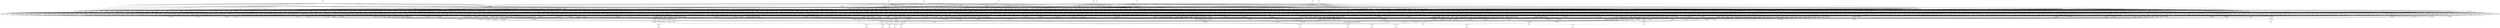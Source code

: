 digraph g {
 no_1_ -> o_1_
 no_2_ -> o_2_
 no_0_ -> o_0_
 no_12_ -> o_12_
 no_11_ -> o_11_
 no_14_ -> o_14_
 no_13_ -> o_13_
 no_16_ -> o_16_
 i_7_ -> ni_7_
 no_15_ -> o_15_
 i_8_ -> ni_8_
 no_18_ -> o_18_
 i_5_ -> ni_5_
 no_17_ -> o_17_
 i_6_ -> ni_6_
 i_3_ -> ni_3_
 i_4_ -> ni_4_
 i_1_ -> ni_1_
 i_2_ -> ni_2_
 i_0_ -> ni_0_
 no_10_ -> o_10_
 no_9_ -> o_9_
 no_7_ -> o_7_
 no_8_ -> o_8_
 no_5_ -> o_5_
 no_6_ -> o_6_
 no_3_ -> o_3_
 no_4_ -> o_4_
 ni_7_ -> n_n928
  -> n_n928
 n_n920 -> n_n917
 n_n921 -> n_n917
  -> n_n917
 n_n1176 -> n_n908
 n_n1254 -> n_n908
 n_n1132 -> n_n908
  -> n_n908
 n_n1254 -> n_n898
 n_n1259 -> n_n898
 n_n1201 -> n_n898
  -> n_n898
 n_n856 -> n_n846
 n_n855 -> n_n846
 n_n857 -> n_n846
  -> n_n846
 n_n999 -> n_n836
 n_n1004 -> n_n836
 n_n995 -> n_n836
  -> n_n836
 n_n1233 -> n_n825
 n_n1235 -> n_n825
 n_n1216 -> n_n825
  -> n_n825
 n_n837 -> n_n814
 n_n504 -> n_n814
 n_n838 -> n_n814
  -> n_n814
 n_n805 -> no_13_
 n_n804 -> no_13_
 n_n806 -> no_13_
  -> no_13_
 n_n1060 -> n_n793
 n_n1084 -> n_n793
 n_n1055 -> n_n793
  -> n_n793
 n_n1242 -> n_n782
 n_n1247 -> n_n782
 n_n1238 -> n_n782
  -> n_n782
 n_n788 -> n_n771
 n_n787 -> n_n771
 n_n789 -> n_n771
  -> n_n771
 n_n1287 -> n_n741
 n_n1291 -> n_n741
 n_n1275 -> n_n741
  -> n_n741
 n_n874 -> n_n730
 n_n749 -> n_n730
 n_n750 -> n_n730
  -> n_n730
 n_n721 -> no_11_
 n_n720 -> no_11_
  -> no_11_
 n_n1009 -> n_n709
 n_n1011 -> n_n709
 n_n1008 -> n_n709
  -> n_n709
 n_n1084 -> n_n698
 n_n1087 -> n_n698
 n_n1082 -> n_n698
  -> n_n698
 n_n1217 -> n_n687
 n_n1223 -> n_n687
 n_n1211 -> n_n687
  -> n_n687
 n_n718 -> n_n676
 n_n717 -> n_n676
 n_n719 -> n_n676
  -> n_n676
 n_n687 -> n_n665
 n_n686 -> n_n665
 n_n688 -> n_n665
  -> n_n665
 n_n655 -> no_10_
 n_n656 -> no_10_
  -> no_10_
 n_n1250 -> n_n613
 n_n1252 -> n_n613
 n_n1249 -> n_n613
  -> n_n613
 n_n648 -> n_n602
 n_n366 -> n_n602
 n_n649 -> n_n602
  -> n_n602
 n_n617 -> n_n591
 n_n616 -> n_n591
 n_n618 -> n_n591
  -> n_n591
 n_n585 -> n_n580
 n_n584 -> n_n580
 n_n586 -> n_n580
  -> n_n580
 n_n990 -> n_n570
 n_n991 -> n_n570
 n_n986 -> n_n570
  -> n_n570
 n_n1096 -> n_n559
 n_n1100 -> n_n559
 n_n1095 -> n_n559
  -> n_n559
 n_n1182 -> n_n550
 n_n1184 -> n_n550
 n_n1179 -> n_n550
  -> n_n550
 n_n1288 -> n_n539
 n_n1293 -> n_n539
 n_n1283 -> n_n539
  -> n_n539
 n_n562 -> n_n528
 n_n561 -> n_n528
 n_n563 -> n_n528
  -> n_n528
 n_n530 -> n_n517
 n_n529 -> n_n517
 n_n531 -> n_n517
  -> n_n517
 n_n968 -> n_n507
 n_n969 -> n_n507
 n_n965 -> n_n507
  -> n_n507
 n_n1045 -> n_n496
 n_n1046 -> n_n496
 n_n1043 -> n_n496
  -> n_n496
 n_n470 -> n_n452
 n_n469 -> n_n452
 n_n471 -> n_n452
  -> n_n452
 n_n953 -> n_n442
 n_n954 -> n_n442
 n_n952 -> n_n442
  -> n_n442
 n_n1007 -> n_n431
 n_n1009 -> n_n431
 n_n1006 -> n_n431
  -> n_n431
 n_n1074 -> n_n420
 n_n1077 -> n_n420
 n_n1068 -> n_n420
  -> n_n420
 n_n1171 -> n_n409
 n_n1175 -> n_n409
 n_n1169 -> n_n409
  -> n_n409
 n_n1360 -> n_n398
 n_n1370 -> n_n398
 n_n1346 -> n_n398
  -> n_n398
 n_n418 -> n_n387
 n_n417 -> n_n387
 n_n419 -> n_n387
  -> n_n387
 n_n1046 -> n_n355
 n_n1047 -> n_n355
 n_n1042 -> n_n355
  -> n_n355
 n_n1148 -> n_n344
 n_n1152 -> n_n344
 n_n1147 -> n_n344
  -> n_n344
 n_n1260 -> n_n333
 n_n1263 -> n_n333
 n_n1259 -> n_n333
  -> n_n333
 n_n361 -> n_n322
 n_n296 -> n_n322
 n_n362 -> n_n322
  -> n_n322
 n_n329 -> n_n311
 n_n328 -> n_n311
 n_n330 -> n_n311
  -> n_n311
 n_n958 -> n_n301
 n_n962 -> n_n301
 n_n953 -> n_n301
  -> n_n301
 n_n1044 -> n_n290
 n_n1048 -> n_n290
 n_n1043 -> n_n290
  -> n_n290
 n_n1165 -> n_n279
 n_n1167 -> n_n279
 n_n1164 -> n_n279
  -> n_n279
 n_n285 -> n_n257
 n_n284 -> n_n257
 n_n286 -> n_n257
  -> n_n257
 n_n253 -> n_n246
 n_n252 -> n_n246
 n_n254 -> n_n246
  -> n_n246
 n_n974 -> n_n236
 n_n980 -> n_n236
 n_n972 -> n_n236
  -> n_n236
 n_n1146 -> n_n225
 n_n1147 -> n_n225
 n_n1145 -> n_n225
  -> n_n225
 n_n1288 -> n_n214
 n_n1290 -> n_n214
 n_n1287 -> n_n214
  -> n_n214
 n_n226 -> n_n203
 n_n225 -> n_n203
 n_n227 -> n_n203
  -> n_n203
 n_n195 -> n_n192
 n_n194 -> n_n192
 n_n196 -> n_n192
  -> n_n192
 n_n1022 -> n_n182
 n_n1024 -> n_n182
 n_n1016 -> n_n182
  -> n_n182
 n_n1084 -> n_n171
 n_n1086 -> n_n171
 n_n1082 -> n_n171
  -> n_n171
 n_n1200 -> n_n160
 n_n1204 -> n_n160
 n_n1199 -> n_n160
  -> n_n160
 n_n1347 -> n_n149
 n_n1353 -> n_n149
 n_n1335 -> n_n149
  -> n_n149
 n_n164 -> n_n138
 n_n163 -> n_n138
 n_n165 -> n_n138
  -> n_n138
 n_n131 -> n_n127
 n_n130 -> n_n127
 n_n132 -> n_n127
  -> n_n127
 n_n1319 -> n_n117
 n_n1325 -> n_n117
 n_n1318 -> n_n117
  -> n_n117
 n_n112 -> n_n106
 n_n111 -> n_n106
 n_n113 -> n_n106
  -> n_n106
 n_n99 -> n_n939
 n_n98 -> n_n939
 n_n100 -> n_n939
  -> n_n939
 n_n935 -> n_n90
 ni_2_ -> n_n90
 n_n936 -> n_n90
  -> n_n90
 ni_1_ -> n_n85
 n_n934 -> n_n85
 ni_0_ -> n_n85
  -> n_n85
 n_n79 -> n_n953
 n_n86 -> n_n953
 n_n80 -> n_n953
  -> n_n953
 n_n76 -> n_n960
 n_n75 -> n_n960
 n_n85 -> n_n960
  -> n_n960
 n_n933 -> n_n71
 ni_6_ -> n_n71
 n_n930 -> n_n71
  -> n_n71
 n_n74 -> n_n973
 n_n82 -> n_n973
 n_n103 -> n_n973
  -> n_n973
 n_n84 -> n_n981
 n_n95 -> n_n981
 n_n85 -> n_n981
  -> n_n981
 n_n81 -> n_n989
 n_n91 -> n_n989
 n_n94 -> n_n989
  -> n_n989
 n_n57 -> n_n997
 n_n928 -> n_n997
 n_n83 -> n_n997
  -> n_n997
 n_n74 -> n_n1006
 n_n95 -> n_n1006
 n_n94 -> n_n1006
  -> n_n1006
 n_n79 -> n_n1015
 n_n89 -> n_n1015
  -> n_n1015
 n_n50 -> n_n1023
 ni_8_ -> n_n1023
 n_n83 -> n_n1023
  -> n_n1023
 n_n21 -> n_n1038
 ni_8_ -> n_n1038
 n_n43 -> n_n1038
  -> n_n1038
 n_n96 -> n_n1048
 n_n95 -> n_n1048
 n_n94 -> n_n1048
  -> n_n1048
 n_n96 -> n_n1055
 n_n58 -> n_n1055
 n_n94 -> n_n1055
  -> n_n1055
 n_n0 -> n_n1066
 n_n932 -> n_n1066
 n_n18 -> n_n1066
  -> n_n1066
 n_n74 -> n_n1077
 n_n91 -> n_n1077
 n_n100 -> n_n1077
  -> n_n1077
 n_n81 -> n_n1087
 n_n63 -> n_n1087
 n_n94 -> n_n1087
  -> n_n1087
 n_n92 -> n_n1095
 n_n91 -> n_n1095
 n_n103 -> n_n1095
  -> n_n1095
 n_n32 -> n_n1104
 ni_8_ -> n_n1104
 n_n85 -> n_n1104
  -> n_n1104
 n_n74 -> n_n1134
 n_n58 -> n_n1134
 n_n100 -> n_n1134
  -> n_n1134
 n_n23 -> n_n1139
 n_n932 -> n_n1139
 n_n41 -> n_n1139
  -> n_n1139
 n_n96 -> n_n1146
 n_n101 -> n_n1146
 n_n85 -> n_n1146
  -> n_n1146
 n_n77 -> n_n1154
 n_n101 -> n_n1154
 n_n85 -> n_n1154
  -> n_n1154
 n_n84 -> n_n1163
 n_n91 -> n_n1163
 n_n83 -> n_n1163
  -> n_n1163
 n_n81 -> n_n1172
 n_n95 -> n_n1172
 n_n90 -> n_n1172
  -> n_n1172
 ni_4_ -> n_n10
 n_n929 -> n_n10
 n_n931 -> n_n10
  -> n_n10
 n_n68 -> n_n1223
 n_n64 -> n_n1223
 n_n103 -> n_n1223
  -> n_n1223
 n_n81 -> n_n1232
 n_n58 -> n_n1232
 n_n103 -> n_n1232
  -> n_n1232
 n_n933 -> n_n3
 n_n928 -> n_n3
 n_n930 -> n_n3
  -> n_n3
 n_n84 -> n_n1249
 n_n101 -> n_n1249
 n_n103 -> n_n1249
  -> n_n1249
 n_n81 -> n_n1260
 n_n93 -> n_n1260
 n_n85 -> n_n1260
  -> n_n1260
 n_n87 -> n_n1271
 n_n64 -> n_n1271
 n_n85 -> n_n1271
  -> n_n1271
 n_n935 -> n_n937
 n_n934 -> n_n937
 n_n936 -> n_n937
  -> n_n937
 ni_6_ -> n_n929
  -> n_n929
 n_n918 -> no_18_
 n_n917 -> no_18_
 n_n919 -> no_18_
  -> no_18_
 n_n1074 -> n_n909
 n_n1109 -> n_n909
 n_n1032 -> n_n909
  -> n_n909
 n_n891 -> n_n888
 n_n890 -> n_n888
 n_n892 -> n_n888
  -> n_n888
 n_n853 -> n_n845
 n_n852 -> n_n845
 n_n854 -> n_n845
  -> n_n845
 n_n975 -> n_n837
 n_n980 -> n_n837
 n_n973 -> n_n837
  -> n_n837
 n_n1249 -> n_n824
 n_n1251 -> n_n824
 n_n1246 -> n_n824
  -> n_n824
 n_n840 -> n_n815
 n_n839 -> n_n815
 n_n841 -> n_n815
  -> n_n815
 n_n938 -> n_n803
 n_n941 -> n_n803
 n_n937 -> n_n803
  -> n_n803
 n_n1040 -> n_n794
 n_n1042 -> n_n794
 n_n1039 -> n_n794
  -> n_n794
 n_n1259 -> n_n781
 n_n1262 -> n_n781
 n_n1254 -> n_n781
  -> n_n781
 n_n791 -> n_n772
 n_n790 -> n_n772
 n_n792 -> n_n772
  -> n_n772
 n_n1085 -> n_n751
 n_n1091 -> n_n751
 n_n1078 -> n_n751
  -> n_n751
 n_n748 -> n_n729
 n_n747 -> n_n729
 n_n554 -> n_n729
  -> n_n729
 n_n723 -> n_n720
 n_n722 -> n_n720
 n_n724 -> n_n720
  -> n_n720
 n_n1018 -> n_n708
 n_n1024 -> n_n708
 n_n1017 -> n_n708
  -> n_n708
 n_n1080 -> n_n699
 n_n1081 -> n_n699
 n_n1078 -> n_n699
  -> n_n699
 n_n1231 -> n_n686
 n_n1236 -> n_n686
 n_n1229 -> n_n686
  -> n_n686
 n_n1358 -> n_n677
 n_n1357 -> n_n677
  -> n_n677
 n_n684 -> n_n664
 n_n683 -> n_n664
 n_n685 -> n_n664
  -> n_n664
 n_n657 -> n_n655
 n_n658 -> n_n655
  -> n_n655
 n_n1261 -> n_n612
 n_n1263 -> n_n612
 n_n1260 -> n_n612
  -> n_n612
 n_n651 -> n_n603
 n_n650 -> n_n603
 n_n652 -> n_n603
  -> n_n603
 n_n614 -> n_n590
 n_n613 -> n_n590
 n_n615 -> n_n590
  -> n_n590
 n_n588 -> n_n581
 n_n587 -> n_n581
 n_n589 -> n_n581
  -> n_n581
 n_n996 -> n_n569
 n_n1001 -> n_n569
 n_n993 -> n_n569
  -> n_n569
 n_n1080 -> n_n560
 n_n1086 -> n_n560
 n_n1079 -> n_n560
  -> n_n560
 n_n1193 -> n_n549
 n_n1194 -> n_n549
 n_n1188 -> n_n549
  -> n_n549
 n_n1278 -> n_n540
 n_n1279 -> n_n540
 n_n1275 -> n_n540
  -> n_n540
 n_n559 -> n_n527
 n_n558 -> n_n527
 n_n560 -> n_n527
  -> n_n527
 n_n533 -> n_n518
 n_n532 -> n_n518
 n_n534 -> n_n518
  -> n_n518
 n_n973 -> n_n506
 n_n975 -> n_n506
 n_n971 -> n_n506
  -> n_n506
 n_n1035 -> n_n497
 n_n1037 -> n_n497
 n_n1034 -> n_n497
  -> n_n497
 n_n466 -> n_n451
 n_n465 -> n_n451
 n_n467 -> n_n451
  -> n_n451
 n_n945 -> n_n443
 n_n947 -> n_n443
 n_n944 -> n_n443
  -> n_n443
 n_n1011 -> n_n430
 n_n1013 -> n_n430
 n_n1010 -> n_n430
  -> n_n430
 n_n1064 -> n_n421
 n_n1065 -> n_n421
 n_n1061 -> n_n421
  -> n_n421
 n_n1179 -> n_n408
 n_n1182 -> n_n408
 n_n1177 -> n_n408
  -> n_n408
 n_n1318 -> n_n399
 n_n1321 -> n_n399
 n_n1315 -> n_n399
  -> n_n399
 n_n390 -> n_n377
 n_n389 -> n_n377
 n_n391 -> n_n377
  -> n_n377
 n_n1050 -> n_n354
 n_n1055 -> n_n354
 n_n1048 -> n_n354
  -> n_n354
 n_n1139 -> n_n345
 n_n1144 -> n_n345
 n_n1134 -> n_n345
  -> n_n345
 n_n1270 -> n_n332
 n_n1278 -> n_n332
 n_n1265 -> n_n332
  -> n_n332
 n_n364 -> n_n323
 n_n363 -> n_n323
 n_n365 -> n_n323
  -> n_n323
 n_n326 -> n_n310
 n_n327 -> n_n310
  -> n_n310
 n_n942 -> n_n302
 n_n944 -> n_n302
 n_n941 -> n_n302
  -> n_n302
 n_n1056 -> n_n289
 n_n1057 -> n_n289
 n_n1051 -> n_n289
  -> n_n289
 n_n1154 -> n_n280
 n_n1156 -> n_n280
 n_n1152 -> n_n280
  -> n_n280
 n_n282 -> n_n256
 n_n281 -> n_n256
 n_n283 -> n_n256
  -> n_n256
 n_n256 -> n_n247
 n_n255 -> n_n247
 n_n257 -> n_n247
  -> n_n247
 n_n984 -> n_n235
 n_n991 -> n_n235
 n_n981 -> n_n235
  -> n_n235
 n_n1135 -> n_n226
 n_n1144 -> n_n226
 n_n1122 -> n_n226
  -> n_n226
 n_n1300 -> n_n213
 n_n1305 -> n_n213
 n_n1296 -> n_n213
  -> n_n213
 n_n229 -> n_n204
 n_n228 -> n_n204
 n_n230 -> n_n204
  -> n_n204
 n_n193 -> no_3_
 n_n192 -> no_3_
  -> no_3_
 n_n1011 -> n_n183
 n_n1013 -> n_n183
 n_n1009 -> n_n183
  -> n_n183
 n_n1196 -> n_n161
 n_n1198 -> n_n161
 n_n1194 -> n_n161
  -> n_n161
 n_n1207 -> n_n159
 n_n1209 -> n_n159
 n_n1206 -> n_n159
  -> n_n159
 n_n1330 -> n_n150
 n_n1334 -> n_n150
 n_n1329 -> n_n150
  -> n_n150
 n_n161 -> n_n137
 n_n160 -> n_n137
 n_n162 -> n_n137
  -> n_n137
 n_n134 -> n_n128
 n_n133 -> n_n128
 n_n135 -> n_n128
  -> n_n128
 n_n1328 -> n_n116
 n_n1333 -> n_n116
 n_n1327 -> n_n116
  -> n_n116
 n_n115 -> n_n107
 n_n114 -> n_n107
 n_n116 -> n_n107
  -> n_n107
 ni_1_ -> n_n97
 ni_2_ -> n_n97
 ni_0_ -> n_n97
  -> n_n97
 n_n92 -> n_n942
 n_n91 -> n_n942
 n_n94 -> n_n942
  -> n_n942
 n_n930 -> n_n84
 n_n933 -> n_n84
 ni_3_ -> n_n84
  -> n_n84
 n_n933 -> n_n79
 n_n929 -> n_n79
 n_n930 -> n_n79
  -> n_n79
 n_n928 -> n_n78
 n_n932 -> n_n78
 n_n929 -> n_n78
  -> n_n78
 n_n932 -> n_n70
 ni_7_ -> n_n70
  -> n_n70
 n_n66 -> n_n972
 n_n70 -> n_n972
 n_n67 -> n_n972
  -> n_n972
 n_n81 -> n_n982
 n_n93 -> n_n982
 n_n83 -> n_n982
  -> n_n982
 n_n60 -> n_n988
 n_n61 -> n_n988
  -> n_n988
 n_n81 -> n_n998
 n_n101 -> n_n998
 n_n90 -> n_n998
  -> n_n998
 n_n76 -> n_n1005
 n_n86 -> n_n1005
 n_n85 -> n_n1005
  -> n_n1005
 ni_7_ -> n_n52
 ni_6_ -> n_n52
  -> n_n52
 n_n929 -> n_n50
 ni_7_ -> n_n50
 ni_3_ -> n_n50
  -> n_n50
 n_n102 -> n_n1039
 n_n78 -> n_n1039
 n_n94 -> n_n1039
  -> n_n1039
 n_n81 -> n_n1047
 n_n63 -> n_n1047
 n_n90 -> n_n1047
  -> n_n1047
 n_n87 -> n_n1056
 n_n70 -> n_n1056
 n_n97 -> n_n1056
  -> n_n1056
 n_n99 -> n_n1065
 n_n78 -> n_n1065
 n_n103 -> n_n1065
  -> n_n1065
 n_n99 -> n_n1078
 n_n78 -> n_n1078
 n_n97 -> n_n1078
  -> n_n1078
 n_n96 -> n_n1086
 n_n75 -> n_n1086
 n_n103 -> n_n1086
  -> n_n1086
 n_n102 -> n_n1096
 n_n70 -> n_n1096
 n_n85 -> n_n1096
  -> n_n1096
 ni_4_ -> n_n32
 ni_6_ -> n_n32
 n_n931 -> n_n32
  -> n_n32
 n_n77 -> n_n1124
 n_n73 -> n_n1124
 n_n90 -> n_n1124
  -> n_n1124
 n_n81 -> n_n1140
 n_n42 -> n_n1140
 n_n85 -> n_n1140
  -> n_n1140
 n_n19 -> n_n1145
 n_n70 -> n_n1145
 n_n94 -> n_n1145
  -> n_n1145
 n_n77 -> n_n1155
 n_n82 -> n_n1155
 n_n103 -> n_n1155
  -> n_n1155
 n_n14 -> n_n1162
 ni_8_ -> n_n1162
 n_n67 -> n_n1162
  -> n_n1162
 n_n96 -> n_n1173
 n_n91 -> n_n1173
 n_n103 -> n_n1173
  -> n_n1173
 n_n96 -> n_n1181
 n_n78 -> n_n1181
 n_n94 -> n_n1181
  -> n_n1181
 n_n71 -> n_n1224
 n_n64 -> n_n1224
 n_n103 -> n_n1224
  -> n_n1224
 n_n92 -> n_n1231
 n_n93 -> n_n1231
 n_n103 -> n_n1231
  -> n_n1231
 n_n3 -> n_n1241
 n_n932 -> n_n1241
 n_n89 -> n_n1241
  -> n_n1241
 n_n1 -> n_n1248
 n_n86 -> n_n1248
 n_n83 -> n_n1248
  -> n_n1248
 n_n77 -> n_n1261
 n_n101 -> n_n1261
 n_n94 -> n_n1261
  -> n_n1261
 n_n57 -> n_n1270
 n_n64 -> n_n1270
 n_n97 -> n_n1270
  -> n_n1270
 ni_4_ -> n_n930
  -> n_n930
 n_n941 -> n_n916
 n_n946 -> n_n916
 n_n937 -> n_n916
  -> n_n916
 n_n1109 -> n_n900
 n_n1125 -> n_n900
 n_n1057 -> n_n900
  -> n_n900
 n_n893 -> n_n889
 n_n894 -> n_n889
  -> n_n889
 n_n860 -> n_n848
 n_n859 -> n_n848
 n_n861 -> n_n848
  -> n_n848
 n_n966 -> n_n838
 n_n967 -> n_n838
 n_n964 -> n_n838
  -> n_n838
 n_n1264 -> n_n823
 n_n1266 -> n_n823
 n_n1254 -> n_n823
  -> n_n823
 n_n832 -> n_n812
 n_n831 -> n_n812
 n_n833 -> n_n812
  -> n_n812
 n_n811 -> n_n805
 n_n810 -> n_n805
 n_n812 -> n_n805
  -> n_n805
 n_n1032 -> n_n795
 n_n1036 -> n_n795
 n_n1022 -> n_n795
  -> n_n795
 n_n939 -> n_n763
 n_n940 -> n_n763
 n_n937 -> n_n763
  -> n_n763
 n_n1075 -> n_n752
 n_n1076 -> n_n752
 n_n1071 -> n_n752
  -> n_n752
 n_n745 -> n_n728
 n_n744 -> n_n728
 n_n746 -> n_n728
  -> n_n728
 n_n949 -> n_n718
 n_n951 -> n_n718
 n_n944 -> n_n718
  -> n_n718
 n_n990 -> n_n711
 n_n993 -> n_n711
 n_n989 -> n_n711
  -> n_n711
 n_n1074 -> n_n700
 n_n1075 -> n_n700
 n_n1073 -> n_n700
  -> n_n700
 n_n1243 -> n_n685
 n_n1245 -> n_n685
 n_n1240 -> n_n685
  -> n_n685
 n_n712 -> n_n674
 n_n711 -> n_n674
 n_n713 -> n_n674
  -> n_n674
 n_n693 -> n_n667
 n_n692 -> n_n667
 n_n694 -> n_n667
  -> n_n667
 n_n660 -> n_n656
 n_n659 -> n_n656
 n_n661 -> n_n656
  -> n_n656
 n_n1065 -> n_n633
 n_n1070 -> n_n633
 n_n1064 -> n_n633
  -> n_n633
 n_n1157 -> n_n622
 n_n1161 -> n_n622
 n_n1156 -> n_n622
  -> n_n622
 n_n611 -> n_n589
 n_n610 -> n_n589
 n_n612 -> n_n589
  -> n_n589
 n_n579 -> no_9_
 n_n580 -> no_9_
  -> no_9_
 n_n978 -> n_n572
 n_n979 -> n_n572
 n_n977 -> n_n572
  -> n_n572
 n_n1063 -> n_n561
 n_n1068 -> n_n561
 n_n1062 -> n_n561
  -> n_n561
 n_n1160 -> n_n552
 n_n1163 -> n_n552
 n_n1158 -> n_n552
  -> n_n552
 n_n1273 -> n_n541
 n_n1274 -> n_n541
 n_n1264 -> n_n541
  -> n_n541
 n_n556 -> n_n526
 n_n555 -> n_n526
 n_n557 -> n_n526
  -> n_n526
 n_n524 -> n_n515
 n_n523 -> n_n515
 n_n525 -> n_n515
  -> n_n515
 n_n959 -> n_n509
 n_n960 -> n_n509
 n_n958 -> n_n509
  -> n_n509
 n_n1029 -> n_n498
 n_n1031 -> n_n498
 n_n1027 -> n_n498
  -> n_n498
 n_n476 -> n_n454
 n_n475 -> n_n454
 n_n477 -> n_n454
  -> n_n454
 n_n444 -> no_7_
 n_n445 -> no_7_
  -> no_7_
 n_n1016 -> n_n429
 n_n1017 -> n_n429
 n_n1014 -> n_n429
  -> n_n429
 n_n1090 -> n_n418
 n_n1091 -> n_n418
 n_n1089 -> n_n418
  -> n_n418
 n_n1154 -> n_n411
 n_n1155 -> n_n411
 n_n1153 -> n_n411
  -> n_n411
 n_n1295 -> n_n400
 n_n1306 -> n_n400
 n_n1294 -> n_n400
  -> n_n400
 n_n952 -> n_n368
 n_n954 -> n_n368
 n_n951 -> n_n368
  -> n_n368
 n_n1023 -> n_n357
 n_n1028 -> n_n357
 n_n1022 -> n_n357
  -> n_n357
 n_n1130 -> n_n346
 n_n1132 -> n_n346
 n_n1129 -> n_n346
  -> n_n346
 n_n1284 -> n_n331
 n_n1289 -> n_n331
 n_n1282 -> n_n331
  -> n_n331
 n_n356 -> n_n320
 n_n355 -> n_n320
 n_n357 -> n_n320
  -> n_n320
 n_n335 -> n_n313
 n_n334 -> n_n313
 n_n336 -> n_n313
  -> n_n313
 n_n303 -> no_5_
 n_n304 -> no_5_
  -> no_5_
 n_n1294 -> n_n270
 n_n1296 -> n_n270
 n_n1290 -> n_n270
  -> n_n270
 n_n291 -> n_n259
 n_n290 -> n_n259
 n_n292 -> n_n259
  -> n_n259
 n_n259 -> n_n248
 n_n258 -> n_n248
 n_n260 -> n_n248
  -> n_n248
 n_n997 -> n_n234
 n_n999 -> n_n234
 n_n994 -> n_n234
  -> n_n234
 n_n1163 -> n_n223
 n_n1166 -> n_n223
 n_n1160 -> n_n223
  -> n_n223
 n_n1267 -> n_n216
 n_n1276 -> n_n216
 n_n1265 -> n_n216
  -> n_n216
 n_n232 -> n_n205
 n_n231 -> n_n205
 n_n233 -> n_n205
  -> n_n205
 n_n943 -> n_n191
 n_n950 -> n_n191
 n_n940 -> n_n191
  -> n_n191
 n_n1075 -> n_n173
 n_n1077 -> n_n173
 n_n1073 -> n_n173
  -> n_n173
 n_n1187 -> n_n162
 n_n1191 -> n_n162
 n_n1181 -> n_n162
  -> n_n162
 n_n158 -> n_n136
 n_n157 -> n_n136
 n_n159 -> n_n136
  -> n_n136
 n_n126 -> no_2_
 n_n127 -> no_2_
  -> no_2_
 n_n1281 -> n_n119
 n_n1302 -> n_n119
 n_n1280 -> n_n119
  -> n_n119
 n_n118 -> n_n108
 n_n117 -> n_n108
 n_n119 -> n_n108
  -> n_n108
 n_n930 -> n_n96
 ni_5_ -> n_n96
 n_n931 -> n_n96
  -> n_n96
 n_n102 -> n_n944
 n_n91 -> n_n944
 n_n97 -> n_n944
  -> n_n944
 n_n87 -> n_n947
 n_n86 -> n_n947
 n_n48 -> n_n947
  -> n_n947
 n_n934 -> n_n80
 n_n931 -> n_n80
 ni_0_ -> n_n80
  -> n_n80
 n_n71 -> n_n968
 n_n70 -> n_n968
 n_n80 -> n_n968
  -> n_n968
 n_n84 -> n_n975
 n_n101 -> n_n975
 n_n83 -> n_n975
  -> n_n975
 n_n84 -> n_n979
 n_n70 -> n_n979
 n_n97 -> n_n979
  -> n_n979
 ni_7_ -> n_n60
 ni_8_ -> n_n60
 ni_5_ -> n_n60
  -> n_n60
 n_n96 -> n_n999
 n_n93 -> n_n999
 n_n103 -> n_n999
  -> n_n999
 n_n54 -> n_n1007
 n_n70 -> n_n1007
 n_n100 -> n_n1007
  -> n_n1007
 n_n99 -> n_n1013
 n_n93 -> n_n1013
 n_n103 -> n_n1013
  -> n_n1013
 n_n102 -> n_n1022
 n_n58 -> n_n1022
 n_n85 -> n_n1022
  -> n_n1022
 n_n96 -> n_n1040
 n_n95 -> n_n1040
 n_n85 -> n_n1040
  -> n_n1040
 n_n933 -> n_n40
 n_n929 -> n_n40
 ni_4_ -> n_n40
  -> n_n40
 ni_7_ -> n_n38
 n_n929 -> n_n38
  -> n_n38
 n_n40 -> n_n1064
 n_n64 -> n_n1064
 n_n103 -> n_n1064
  -> n_n1064
 n_n81 -> n_n1079
 n_n93 -> n_n1079
 n_n100 -> n_n1079
  -> n_n1079
 n_n933 -> n_n36
 ni_7_ -> n_n36
 ni_4_ -> n_n36
  -> n_n36
 n_n54 -> n_n1093
 n_n75 -> n_n1093
 n_n34 -> n_n1093
  -> n_n1093
 n_n102 -> n_n1103
 n_n95 -> n_n1103
 n_n83 -> n_n1103
  -> n_n1103
 n_n81 -> n_n1125
 n_n78 -> n_n1125
 n_n90 -> n_n1125
  -> n_n1125
 n_n935 -> n_n28
 n_n930 -> n_n28
 ni_0_ -> n_n28
  -> n_n28
 ni_4_ -> n_n19
 n_n929 -> n_n19
 ni_3_ -> n_n19
  -> n_n19
 n_n99 -> n_n1156
 n_n91 -> n_n1156
 n_n94 -> n_n1156
  -> n_n1156
 ni_2_ -> n_n13
 ni_3_ -> n_n13
 n_n936 -> n_n13
  -> n_n13
 n_n92 -> n_n1170
 n_n93 -> n_n1170
 n_n100 -> n_n1170
  -> n_n1170
 n_n40 -> n_n1180
 n_n64 -> n_n1180
 n_n9 -> n_n1180
  -> n_n1180
 n_n96 -> n_n1204
 n_n95 -> n_n1204
 n_n100 -> n_n1204
  -> n_n1204
 n_n40 -> n_n1214
 n_n70 -> n_n1214
 n_n85 -> n_n1214
  -> n_n1214
 n_n99 -> n_n1242
 n_n82 -> n_n1242
 n_n85 -> n_n1242
  -> n_n1242
 n_n99 -> n_n1251
 n_n91 -> n_n1251
 n_n85 -> n_n1251
  -> n_n1251
 n_n19 -> n_n1258
 n_n75 -> n_n1258
 n_n100 -> n_n1258
  -> n_n1258
 n_n76 -> n_n1269
 n_n64 -> n_n1269
 n_n100 -> n_n1269
  -> n_n1269
 ni_3_ -> n_n931
  -> n_n931
 n_n1294 -> n_n907
 n_n1297 -> n_n907
 n_n1283 -> n_n907
  -> n_n907
 n_n1132 -> n_n899
 n_n1169 -> n_n899
 n_n1128 -> n_n899
  -> n_n899
 n_n896 -> n_n890
 n_n895 -> n_n890
 n_n897 -> n_n890
  -> n_n890
 n_n1369 -> n_n847
 n_n858 -> n_n847
  -> n_n847
 n_n956 -> n_n839
 n_n958 -> n_n839
 n_n955 -> n_n839
  -> n_n839
 n_n1279 -> n_n822
 n_n1281 -> n_n822
 n_n1277 -> n_n822
  -> n_n822
 n_n835 -> n_n813
 n_n834 -> n_n813
 n_n836 -> n_n813
  -> n_n813
 n_n808 -> n_n804
 n_n807 -> n_n804
 n_n809 -> n_n804
  -> n_n804
 n_n1018 -> n_n796
 n_n1021 -> n_n796
 n_n1016 -> n_n796
  -> n_n796
 n_n943 -> n_n762
 n_n946 -> n_n762
 n_n941 -> n_n762
  -> n_n762
 n_n1055 -> n_n753
 n_n1058 -> n_n753
 n_n1054 -> n_n753
  -> n_n753
 n_n742 -> n_n727
 n_n741 -> n_n727
 n_n743 -> n_n727
  -> n_n727
 n_n941 -> n_n719
 n_n943 -> n_n719
 n_n938 -> n_n719
  -> n_n719
 n_n1000 -> n_n710
 n_n1001 -> n_n710
 n_n999 -> n_n710
  -> n_n710
 n_n1071 -> n_n701
 n_n1072 -> n_n701
 n_n1069 -> n_n701
  -> n_n701
 n_n1264 -> n_n684
 n_n1266 -> n_n684
 n_n1258 -> n_n684
  -> n_n684
 n_n715 -> n_n675
 n_n714 -> n_n675
 n_n716 -> n_n675
  -> n_n675
 n_n690 -> n_n666
 n_n689 -> n_n666
 n_n691 -> n_n666
  -> n_n666
 n_n663 -> n_n657
 n_n662 -> n_n657
 n_n664 -> n_n657
  -> n_n657
 n_n1074 -> n_n632
 n_n1076 -> n_n632
 n_n1072 -> n_n632
  -> n_n632
 n_n1141 -> n_n623
 n_n1143 -> n_n623
 n_n1137 -> n_n623
  -> n_n623
 n_n608 -> n_n588
 n_n607 -> n_n588
 n_n609 -> n_n588
  -> n_n588
 n_n582 -> n_n579
 n_n581 -> n_n579
 n_n583 -> n_n579
  -> n_n579
 n_n982 -> n_n571
 n_n983 -> n_n571
 n_n980 -> n_n571
  -> n_n571
 n_n1058 -> n_n562
 n_n1061 -> n_n562
 n_n1057 -> n_n562
  -> n_n562
 n_n1169 -> n_n551
 n_n1175 -> n_n551
 n_n1168 -> n_n551
  -> n_n551
 n_n1262 -> n_n542
 n_n1263 -> n_n542
 n_n1261 -> n_n542
  -> n_n542
 n_n553 -> n_n525
 n_n552 -> n_n525
 n_n554 -> n_n525
  -> n_n525
 n_n527 -> n_n516
 n_n526 -> n_n516
 n_n528 -> n_n516
  -> n_n516
 n_n962 -> n_n508
 n_n964 -> n_n508
 n_n961 -> n_n508
  -> n_n508
 n_n1025 -> n_n499
 n_n1026 -> n_n499
 n_n1022 -> n_n499
  -> n_n499
 n_n473 -> n_n453
 n_n472 -> n_n453
 n_n474 -> n_n453
  -> n_n453
 n_n447 -> n_n444
 n_n446 -> n_n444
 n_n448 -> n_n444
  -> n_n444
 n_n1020 -> n_n428
 n_n1021 -> n_n428
 n_n1018 -> n_n428
  -> n_n428
 n_n1087 -> n_n419
 n_n1088 -> n_n419
 n_n1086 -> n_n419
  -> n_n419
 n_n1161 -> n_n410
 n_n1166 -> n_n410
 n_n1156 -> n_n410
  -> n_n410
 n_n1283 -> n_n401
 n_n1286 -> n_n401
 n_n1280 -> n_n401
  -> n_n401
 n_n1019 -> n_n358
 n_n1021 -> n_n358
 n_n1018 -> n_n358
  -> n_n358
 n_n1037 -> n_n356
 n_n1039 -> n_n356
 n_n1029 -> n_n356
  -> n_n356
 n_n1120 -> n_n347
 n_n1122 -> n_n347
 n_n1117 -> n_n347
  -> n_n347
 n_n1293 -> n_n330
 n_n1296 -> n_n330
 n_n1291 -> n_n330
  -> n_n330
 n_n359 -> n_n321
 n_n358 -> n_n321
 n_n360 -> n_n321
  -> n_n321
 n_n332 -> n_n312
 n_n331 -> n_n312
 n_n333 -> n_n312
  -> n_n312
 n_n305 -> n_n303
 n_n310 -> n_n303
 n_n306 -> n_n303
  -> n_n303
 n_n1299 -> n_n269
 n_n1307 -> n_n269
 n_n1297 -> n_n269
  -> n_n269
 n_n294 -> n_n260
 n_n293 -> n_n260
 n_n295 -> n_n260
  -> n_n260
 n_n288 -> n_n258
 n_n287 -> n_n258
 n_n289 -> n_n258
  -> n_n258
 n_n1010 -> n_n233
 n_n1013 -> n_n233
 n_n1009 -> n_n233
  -> n_n233
 n_n1152 -> n_n224
 n_n1158 -> n_n224
 n_n1148 -> n_n224
  -> n_n224
 n_n1285 -> n_n215
 n_n1286 -> n_n215
 n_n1284 -> n_n215
  -> n_n215
 n_n235 -> n_n206
 n_n234 -> n_n206
 n_n236 -> n_n206
  -> n_n206
 n_n1026 -> n_n181
 n_n1031 -> n_n181
 n_n1025 -> n_n181
  -> n_n181
 n_n1079 -> n_n172
 n_n1081 -> n_n172
 n_n1078 -> n_n172
  -> n_n172
 n_n1178 -> n_n163
 n_n1180 -> n_n163
 n_n1172 -> n_n163
  -> n_n163
 n_n155 -> n_n135
 n_n154 -> n_n135
 n_n156 -> n_n135
  -> n_n135
 n_n128 -> n_n126
 n_n129 -> n_n126
  -> n_n126
 n_n1305 -> n_n118
 n_n1313 -> n_n118
 n_n1304 -> n_n118
  -> n_n118
 n_n121 -> n_n109
 n_n120 -> n_n109
 n_n122 -> n_n109
  -> n_n109
 ni_7_ -> n_n95
 ni_8_ -> n_n95
 ni_6_ -> n_n95
  -> n_n95
 n_n92 -> n_n943
 n_n93 -> n_n943
 n_n90 -> n_n943
  -> n_n943
 n_n102 -> n_n948
 n_n95 -> n_n948
 n_n97 -> n_n948
  -> n_n948
 n_n81 -> n_n952
 n_n82 -> n_n952
 n_n85 -> n_n952
  -> n_n952
 n_n77 -> n_n969
 n_n93 -> n_n969
 n_n83 -> n_n969
  -> n_n969
 n_n66 -> n_n974
 n_n70 -> n_n974
 n_n83 -> n_n974
  -> n_n974
 n_n84 -> n_n980
 n_n82 -> n_n980
 n_n83 -> n_n980
  -> n_n980
 ni_2_ -> n_n61
 n_n930 -> n_n61
 ni_1_ -> n_n61
  -> n_n61
 n_n929 -> n_n56
 n_n932 -> n_n56
 n_n931 -> n_n56
  -> n_n56
 ni_5_ -> n_n54
 n_n929 -> n_n54
 n_n930 -> n_n54
  -> n_n54
 n_n81 -> n_n1014
 n_n78 -> n_n1014
 n_n100 -> n_n1014
  -> n_n1014
 n_n96 -> n_n1021
 n_n82 -> n_n1021
 n_n85 -> n_n1021
  -> n_n1021
 n_n10 -> n_n1041
 ni_7_ -> n_n1041
 n_n85 -> n_n1041
  -> n_n1041
 n_n935 -> n_n41
 ni_3_ -> n_n41
 ni_0_ -> n_n41
  -> n_n41
 n_n84 -> n_n1054
 n_n38 -> n_n1054
 n_n103 -> n_n1054
  -> n_n1054
 n_n92 -> n_n1063
 n_n44 -> n_n1063
 n_n97 -> n_n1063
  -> n_n1063
 n_n87 -> n_n1080
 n_n64 -> n_n1080
 n_n100 -> n_n1080
  -> n_n1080
 n_n92 -> n_n1088
 n_n91 -> n_n1088
 n_n97 -> n_n1088
  -> n_n1088
 n_n66 -> n_n1094
 n_n928 -> n_n1094
 n_n55 -> n_n1094
  -> n_n1094
 n_n96 -> n_n1102
 n_n63 -> n_n1102
 n_n97 -> n_n1102
  -> n_n1102
 n_n54 -> n_n1126
 ni_8_ -> n_n1126
 n_n35 -> n_n1126
  -> n_n1126
 n_n102 -> n_n1135
 n_n93 -> n_n1135
 n_n85 -> n_n1135
  -> n_n1135
 ni_6_ -> n_n23
 n_n928 -> n_n23
 n_n930 -> n_n23
  -> n_n23
 ni_6_ -> n_n15
 n_n928 -> n_n15
 n_n933 -> n_n15
  -> n_n15
 n_n96 -> n_n1164
 n_n93 -> n_n1164
 n_n97 -> n_n1164
  -> n_n1164
 n_n57 -> n_n1171
 n_n86 -> n_n1171
 n_n83 -> n_n1171
  -> n_n1171
 n_n84 -> n_n1179
 n_n91 -> n_n1179
 n_n94 -> n_n1179
  -> n_n1179
 n_n74 -> n_n1205
 n_n44 -> n_n1205
 n_n83 -> n_n1205
  -> n_n1205
 n_n66 -> n_n1213
 n_n75 -> n_n1213
 n_n83 -> n_n1213
  -> n_n1213
 n_n74 -> n_n1243
 n_n95 -> n_n1243
 n_n90 -> n_n1243
  -> n_n1243
 n_n84 -> n_n1250
 n_n93 -> n_n1250
 n_n103 -> n_n1250
  -> n_n1250
 n_n92 -> n_n1259
 n_n63 -> n_n1259
 n_n90 -> n_n1259
  -> n_n1259
 n_n84 -> n_n1268
 n_n38 -> n_n1268
 n_n90 -> n_n1268
  -> n_n1268
 ni_8_ -> n_n932
  -> n_n932
 n_n1010 -> n_n881
 n_n1015 -> n_n881
 n_n1001 -> n_n881
  -> n_n881
 n_n1203 -> n_n870
 n_n1210 -> n_n870
 n_n1193 -> n_n870
  -> n_n870
 n_n1344 -> n_n859
 n_n1345 -> n_n859
 n_n1342 -> n_n859
  -> n_n859
 n_n1289 -> n_n821
 n_n1299 -> n_n821
 n_n1285 -> n_n821
  -> n_n821
 n_n826 -> n_n810
 n_n825 -> n_n810
 n_n827 -> n_n810
  -> n_n810
 n_n1188 -> n_n786
 n_n1190 -> n_n786
 n_n1185 -> n_n786
  -> n_n786
 n_n800 -> n_n775
 n_n799 -> n_n775
 n_n801 -> n_n775
  -> n_n775
 n_n766 -> n_n764
 n_n765 -> n_n764
 n_n767 -> n_n764
  -> n_n764
 n_n1040 -> n_n754
 n_n1052 -> n_n754
 n_n1039 -> n_n754
  -> n_n754
 n_n739 -> n_n726
 n_n738 -> n_n726
 n_n740 -> n_n726
  -> n_n726
 n_n958 -> n_n716
 n_n959 -> n_n716
 n_n957 -> n_n716
  -> n_n716
 n_n1041 -> n_n705
 n_n1047 -> n_n705
 n_n1040 -> n_n705
  -> n_n705
 n_n1144 -> n_n694
 n_n1148 -> n_n694
 n_n1133 -> n_n694
  -> n_n694
 n_n1179 -> n_n691
 n_n1180 -> n_n691
 n_n1176 -> n_n691
  -> n_n691
 n_n1304 -> n_n680
 n_n1309 -> n_n680
 n_n1303 -> n_n680
  -> n_n680
 n_n698 -> n_n669
 n_n697 -> n_n669
 n_n699 -> n_n669
  -> n_n669
 n_n666 -> n_n658
 n_n665 -> n_n658
 n_n667 -> n_n658
  -> n_n658
 n_n1078 -> n_n631
 n_n1082 -> n_n631
 n_n1077 -> n_n631
  -> n_n631
 n_n1177 -> n_n620
 n_n1179 -> n_n620
 n_n1176 -> n_n620
  -> n_n620
 n_n1288 -> n_n609
 n_n1293 -> n_n609
 n_n1284 -> n_n609
  -> n_n609
 n_n638 -> n_n598
 n_n637 -> n_n598
 n_n639 -> n_n598
  -> n_n598
 n_n962 -> n_n574
 n_n963 -> n_n574
 n_n959 -> n_n574
  -> n_n574
 n_n1051 -> n_n563
 n_n1056 -> n_n563
 n_n1050 -> n_n563
  -> n_n563
 n_n1225 -> n_n546
 n_n1226 -> n_n546
 n_n1224 -> n_n546
  -> n_n546
 n_n1348 -> n_n535
 n_n1351 -> n_n535
 n_n1323 -> n_n535
  -> n_n535
 n_n573 -> n_n532
 n_n572 -> n_n532
 n_n574 -> n_n532
  -> n_n532
 n_n541 -> n_n521
 n_n540 -> n_n521
 n_n542 -> n_n521
  -> n_n521
 n_n951 -> n_n511
 n_n953 -> n_n511
 n_n950 -> n_n511
  -> n_n511
 n_n1013 -> n_n500
 n_n1019 -> n_n500
 n_n1012 -> n_n500
  -> n_n500
 n_n457 -> n_n448
 n_n456 -> n_n448
 n_n458 -> n_n448
  -> n_n448
 n_n977 -> n_n438
 n_n978 -> n_n438
 n_n976 -> n_n438
  -> n_n438
 n_n989 -> n_n435
 n_n990 -> n_n435
 n_n987 -> n_n435
  -> n_n435
 n_n1042 -> n_n424
 n_n1043 -> n_n424
 n_n1040 -> n_n424
  -> n_n424
 n_n1123 -> n_n413
 n_n1125 -> n_n413
 n_n1121 -> n_n413
  -> n_n413
 n_n1255 -> n_n402
 n_n1278 -> n_n402
 n_n1254 -> n_n402
  -> n_n402
 n_n1077 -> n_n351
 n_n1080 -> n_n351
 n_n1076 -> n_n351
  -> n_n351
 n_n1192 -> n_n340
 n_n1193 -> n_n340
 n_n1189 -> n_n340
  -> n_n340
 n_n1213 -> n_n337
 n_n1214 -> n_n337
 n_n1206 -> n_n337
  -> n_n337
 n_n1365 -> n_n326
 n_n1372 -> n_n326
 n_n1350 -> n_n326
  -> n_n326
 n_n341 -> n_n315
 n_n340 -> n_n315
 n_n342 -> n_n315
  -> n_n315
 n_n308 -> n_n304
 n_n307 -> n_n304
 n_n309 -> n_n304
  -> n_n304
 n_n273 -> n_n253
 n_n272 -> n_n253
 n_n274 -> n_n253
  -> n_n253
 n_n243 -> no_4_
 n_n244 -> no_4_
  -> no_4_
 n_n1065 -> n_n229
 n_n1074 -> n_n229
 n_n1060 -> n_n229
  -> n_n229
 n_n1221 -> n_n218
 n_n1226 -> n_n218
 n_n1220 -> n_n218
  -> n_n218
 n_n238 -> n_n207
 n_n237 -> n_n207
 n_n239 -> n_n207
  -> n_n207
 n_n1237 -> n_n156
 n_n1238 -> n_n156
 n_n1236 -> n_n156
  -> n_n156
 n_n882 -> n_n145
 n_n184 -> n_n145
 n_n185 -> n_n145
  -> n_n145
 n_n1217 -> n_n121
 n_n1226 -> n_n121
 n_n1195 -> n_n121
  -> n_n121
 n_n124 -> n_n110
 n_n123 -> n_n110
 n_n125 -> n_n110
  -> n_n110
 n_n96 -> n_n956
 n_n78 -> n_n956
 n_n97 -> n_n956
  -> n_n956
 n_n928 -> n_n73
 n_n929 -> n_n73
  -> n_n73
 n_n102 -> n_n987
 n_n93 -> n_n987
 n_n97 -> n_n987
  -> n_n987
 n_n56 -> n_n1000
 n_n85 -> n_n1000
  -> n_n1000
 ni_1_ -> n_n48
 n_n931 -> n_n48
 n_n936 -> n_n48
  -> n_n48
 ni_6_ -> n_n45
 n_n928 -> n_n45
 ni_4_ -> n_n45
  -> n_n45
 n_n54 -> n_n1081
 n_n64 -> n_n1081
 n_n55 -> n_n1081
  -> n_n1081
 n_n102 -> n_n1090
 n_n82 -> n_n1090
 n_n97 -> n_n1090
  -> n_n1090
 n_n81 -> n_n1108
 n_n93 -> n_n1108
 n_n90 -> n_n1108
  -> n_n1108
 n_n32 -> n_n1118
 n_n75 -> n_n1118
 n_n90 -> n_n1118
  -> n_n1118
 n_n15 -> n_n1157
 ni_8_ -> n_n1157
 n_n90 -> n_n1157
  -> n_n1157
 n_n12 -> n_n1165
 n_n932 -> n_n1165
 n_n13 -> n_n1165
  -> n_n1165
 n_n74 -> n_n1176
 n_n91 -> n_n1176
 n_n94 -> n_n1176
  -> n_n1176
 n_n84 -> n_n1185
 n_n78 -> n_n1185
 n_n100 -> n_n1185
  -> n_n1185
 n_n81 -> n_n1195
 n_n101 -> n_n1195
 n_n103 -> n_n1195
  -> n_n1195
 n_n77 -> n_n1244
 n_n93 -> n_n1244
 n_n103 -> n_n1244
  -> n_n1244
 n_n87 -> n_n1253
 n_n64 -> n_n1253
 n_n20 -> n_n1253
  -> n_n1253
 n_n96 -> n_n1264
 n_n78 -> n_n1264
 n_n90 -> n_n1264
  -> n_n1264
 n_n77 -> n_n1275
 n_n93 -> n_n1275
 n_n90 -> n_n1275
  -> n_n1275
 n_n74 -> n_n1366
 n_n95 -> n_n1366
 n_n103 -> n_n1366
  -> n_n1366
 ni_5_ -> n_n933
  -> n_n933
 n_n1025 -> n_n880
 n_n1030 -> n_n880
 n_n1020 -> n_n880
  -> n_n880
 n_n1175 -> n_n871
 n_n1177 -> n_n871
 n_n1174 -> n_n871
  -> n_n871
 n_n863 -> n_n849
 n_n862 -> n_n849
 n_n864 -> n_n849
  -> n_n849
 n_n1314 -> n_n820
 n_n1317 -> n_n820
 n_n1302 -> n_n820
  -> n_n820
 n_n829 -> n_n811
 n_n828 -> n_n811
 n_n830 -> n_n811
  -> n_n811
 n_n1193 -> n_n785
 n_n1198 -> n_n785
 n_n1191 -> n_n785
  -> n_n785
 n_n802 -> n_n776
 n_n577 -> n_n776
 n_n803 -> n_n776
  -> n_n776
 n_n777 -> no_12_
 n_n764 -> no_12_
  -> no_12_
 n_n1022 -> n_n755
 n_n1025 -> n_n755
 n_n1020 -> n_n755
  -> n_n755
 n_n736 -> n_n725
 n_n737 -> n_n725
  -> n_n725
 n_n954 -> n_n717
 n_n956 -> n_n717
 n_n952 -> n_n717
  -> n_n717
 n_n1049 -> n_n704
 n_n1053 -> n_n704
 n_n1048 -> n_n704
  -> n_n704
 n_n1125 -> n_n695
 n_n1129 -> n_n695
 n_n1124 -> n_n695
  -> n_n695
 n_n1187 -> n_n690
 n_n1191 -> n_n690
 n_n1186 -> n_n690
  -> n_n690
 n_n1294 -> n_n681
 n_n1301 -> n_n681
 n_n1292 -> n_n681
  -> n_n681
 n_n696 -> n_n668
 n_n695 -> n_n668
 n_n874 -> n_n668
  -> n_n668
 n_n669 -> n_n659
 n_n668 -> n_n659
 n_n670 -> n_n659
  -> n_n659
 n_n1085 -> n_n630
 n_n1095 -> n_n630
 n_n1083 -> n_n630
  -> n_n630
 n_n1171 -> n_n621
 n_n1174 -> n_n621
 n_n1170 -> n_n621
  -> n_n621
 n_n1301 -> n_n608
 n_n1302 -> n_n608
 n_n1300 -> n_n608
  -> n_n608
 n_n641 -> n_n599
 n_n640 -> n_n599
 n_n642 -> n_n599
  -> n_n599
 n_n969 -> n_n573
 n_n972 -> n_n573
 n_n964 -> n_n573
  -> n_n573
 n_n1042 -> n_n564
 n_n1047 -> n_n564
 n_n1040 -> n_n564
  -> n_n564
 n_n1230 -> n_n545
 n_n1231 -> n_n545
 n_n1227 -> n_n545
  -> n_n545
 n_n1318 -> n_n536
 n_n1320 -> n_n536
 n_n1317 -> n_n536
  -> n_n536
 n_n570 -> n_n531
 n_n569 -> n_n531
 n_n571 -> n_n531
  -> n_n531
 n_n544 -> n_n522
 n_n543 -> n_n522
 n_n545 -> n_n522
  -> n_n522
 n_n956 -> n_n510
 n_n957 -> n_n510
 n_n954 -> n_n510
  -> n_n510
 n_n1010 -> n_n501
 n_n1011 -> n_n501
 n_n1007 -> n_n501
  -> n_n501
 n_n454 -> n_n447
 n_n453 -> n_n447
 n_n455 -> n_n447
  -> n_n447
 n_n974 -> n_n439
 n_n975 -> n_n439
 n_n973 -> n_n439
  -> n_n439
 n_n993 -> n_n434
 n_n994 -> n_n434
 n_n992 -> n_n434
  -> n_n434
 n_n1037 -> n_n425
 n_n1039 -> n_n425
 n_n1033 -> n_n425
  -> n_n425
 n_n1136 -> n_n412
 n_n1141 -> n_n412
 n_n1127 -> n_n412
  -> n_n412
 n_n1250 -> n_n403
 n_n1251 -> n_n403
 n_n1246 -> n_n403
  -> n_n403
 n_n1083 -> n_n350
 n_n1085 -> n_n350
 n_n1081 -> n_n350
  -> n_n350
 n_n1183 -> n_n341
 n_n1185 -> n_n341
 n_n1181 -> n_n341
  -> n_n341
 n_n1219 -> n_n336
 n_n1221 -> n_n336
 n_n1215 -> n_n336
  -> n_n336
 n_n1337 -> n_n327
 n_n1341 -> n_n327
 n_n1331 -> n_n327
  -> n_n327
 n_n338 -> n_n314
 n_n337 -> n_n314
 n_n339 -> n_n314
  -> n_n314
 n_n312 -> n_n305
 n_n311 -> n_n305
 n_n313 -> n_n305
  -> n_n305
 n_n270 -> n_n252
 n_n269 -> n_n252
 n_n271 -> n_n252
  -> n_n252
 n_n245 -> n_n243
 n_n246 -> n_n243
  -> n_n243
 n_n962 -> n_n239
 n_n963 -> n_n239
 n_n961 -> n_n239
  -> n_n239
 n_n1243 -> n_n217
 n_n1253 -> n_n217
 n_n1237 -> n_n217
  -> n_n217
 n_n241 -> n_n208
 n_n240 -> n_n208
 n_n242 -> n_n208
  -> n_n208
 n_n1244 -> n_n155
 n_n1247 -> n_n155
 n_n1242 -> n_n155
  -> n_n155
 n_n187 -> n_n146
 n_n186 -> n_n146
 n_n188 -> n_n146
  -> n_n146
 n_n1267 -> n_n120
 n_n1278 -> n_n120
 n_n1231 -> n_n120
  -> n_n120
 n_n1373 -> n_n111
 n_n1374 -> n_n111
 n_n1372 -> n_n111
  -> n_n111
 n_n92 -> n_n957
 n_n91 -> n_n957
 n_n100 -> n_n957
  -> n_n957
 n_n74 -> n_n962
 n_n78 -> n_n962
 n_n83 -> n_n962
  -> n_n962
 n_n92 -> n_n978
 n_n63 -> n_n978
 n_n83 -> n_n978
  -> n_n978
 n_n76 -> n_n1008
 n_n928 -> n_n1008
 n_n97 -> n_n1008
  -> n_n1008
 n_n71 -> n_n1026
 n_n70 -> n_n1026
 n_n48 -> n_n1026
  -> n_n1026
 ni_1_ -> n_n46
 n_n931 -> n_n46
 ni_0_ -> n_n46
  -> n_n46
 n_n74 -> n_n1082
 n_n63 -> n_n1082
 n_n97 -> n_n1082
  -> n_n1082
 n_n36 -> n_n1089
 n_n932 -> n_n1089
 n_n46 -> n_n1089
  -> n_n1089
 n_n74 -> n_n1109
 n_n101 -> n_n1109
 n_n90 -> n_n1109
  -> n_n1109
 n_n1 -> n_n1117
 n_n70 -> n_n1117
 n_n94 -> n_n1117
  -> n_n1117
 n_n96 -> n_n1158
 n_n78 -> n_n1158
 n_n103 -> n_n1158
  -> n_n1158
 n_n929 -> n_n12
 ni_7_ -> n_n12
 n_n930 -> n_n12
  -> n_n12
 n_n84 -> n_n1184
 n_n95 -> n_n1184
 n_n94 -> n_n1184
  -> n_n1184
 n_n76 -> n_n1186
 n_n86 -> n_n1186
 n_n103 -> n_n1186
  -> n_n1186
 n_n102 -> n_n1194
 n_n91 -> n_n1194
 n_n94 -> n_n1194
  -> n_n1194
 ni_5_ -> n_n2
 ni_6_ -> n_n2
 ni_3_ -> n_n2
  -> n_n2
 n_n99 -> n_n1252
 n_n64 -> n_n1252
 n_n90 -> n_n1252
  -> n_n1252
 n_n54 -> n_n1265
 n_n64 -> n_n1265
 n_n20 -> n_n1265
  -> n_n1265
 n_n81 -> n_n1274
 n_n63 -> n_n1274
 n_n83 -> n_n1274
  -> n_n1274
 ni_2_ -> n_n934
  -> n_n934
 n_n1052 -> n_n879
 n_n1054 -> n_n879
 n_n1035 -> n_n879
  -> n_n879
 n_n1326 -> n_n861
 n_n1328 -> n_n861
 n_n1324 -> n_n861
  -> n_n861
 n_n866 -> n_n850
 n_n865 -> n_n850
 n_n867 -> n_n850
  -> n_n850
 n_n943 -> n_n802
 n_n946 -> n_n802
 n_n942 -> n_n802
  -> n_n802
 n_n1128 -> n_n791
 n_n1130 -> n_n791
 n_n1095 -> n_n791
  -> n_n791
 n_n1208 -> n_n784
 n_n1217 -> n_n784
 n_n1204 -> n_n784
  -> n_n784
 n_n794 -> n_n773
 n_n793 -> n_n773
 n_n795 -> n_n773
  -> n_n773
 n_n772 -> n_n766
 n_n771 -> n_n766
 n_n773 -> n_n766
  -> n_n766
 n_n1016 -> n_n756
 n_n1018 -> n_n756
 n_n1014 -> n_n756
  -> n_n756
 n_n734 -> n_n724
 n_n733 -> n_n724
 n_n735 -> n_n724
  -> n_n724
 n_n967 -> n_n714
 n_n968 -> n_n714
 n_n964 -> n_n714
  -> n_n714
 n_n1028 -> n_n707
 n_n1030 -> n_n707
 n_n1026 -> n_n707
  -> n_n707
 n_n1121 -> n_n696
 n_n1123 -> n_n696
 n_n1118 -> n_n696
  -> n_n696
 n_n1198 -> n_n689
 n_n1199 -> n_n689
 n_n1197 -> n_n689
  -> n_n689
 n_n1354 -> n_n678
 n_n1356 -> n_n678
 n_n1351 -> n_n678
  -> n_n678
 n_n704 -> n_n671
 n_n703 -> n_n671
 n_n705 -> n_n671
  -> n_n671
 n_n672 -> n_n660
 n_n671 -> n_n660
 n_n673 -> n_n660
  -> n_n660
 n_n1101 -> n_n629
 n_n1102 -> n_n629
 n_n1099 -> n_n629
  -> n_n629
 n_n1197 -> n_n618
 n_n1202 -> n_n618
 n_n1196 -> n_n618
  -> n_n618
 n_n1267 -> n_n611
 n_n1275 -> n_n611
 n_n1264 -> n_n611
  -> n_n611
 n_n644 -> n_n600
 n_n643 -> n_n600
 n_n645 -> n_n600
  -> n_n600
 n_n623 -> n_n593
 n_n622 -> n_n593
 n_n624 -> n_n593
  -> n_n593
 n_n591 -> n_n582
 n_n590 -> n_n582
 n_n592 -> n_n582
  -> n_n582
 n_n1199 -> n_n548
 n_n1200 -> n_n548
 n_n1197 -> n_n548
  -> n_n548
 n_n1311 -> n_n537
 n_n1312 -> n_n537
 n_n1305 -> n_n537
  -> n_n537
 n_n568 -> n_n530
 n_n567 -> n_n530
 n_n295 -> n_n530
  -> n_n530
 n_n535 -> n_n519
 n_n536 -> n_n519
  -> n_n519
 n_n514 -> n_n512
 n_n519 -> n_n512
 n_n515 -> n_n512
  -> n_n512
 n_n1005 -> n_n502
 n_n1006 -> n_n502
 n_n1001 -> n_n502
  -> n_n502
 n_n463 -> n_n450
 n_n462 -> n_n450
 n_n464 -> n_n450
  -> n_n450
 n_n968 -> n_n440
 n_n969 -> n_n440
 n_n967 -> n_n440
  -> n_n440
 n_n999 -> n_n433
 n_n1002 -> n_n433
 n_n995 -> n_n433
  -> n_n433
 n_n1052 -> n_n422
 n_n1055 -> n_n422
 n_n1047 -> n_n422
  -> n_n422
 n_n1110 -> n_n415
 n_n1111 -> n_n415
 n_n1109 -> n_n415
  -> n_n415
 n_n1235 -> n_n404
 n_n1245 -> n_n404
 n_n1234 -> n_n404
  -> n_n404
 n_n1062 -> n_n353
 n_n1065 -> n_n353
 n_n1057 -> n_n353
  -> n_n353
 n_n1167 -> n_n342
 n_n1172 -> n_n342
 n_n1166 -> n_n342
  -> n_n342
 n_n1226 -> n_n335
 n_n1234 -> n_n335
 n_n1223 -> n_n335
  -> n_n335
 n_n367 -> n_n324
 n_n366 -> n_n324
 n_n368 -> n_n324
  -> n_n324
 n_n347 -> n_n317
 n_n346 -> n_n317
 n_n348 -> n_n317
  -> n_n317
 n_n315 -> n_n306
 n_n314 -> n_n306
 n_n316 -> n_n306
  -> n_n306
 n_n279 -> n_n255
 n_n278 -> n_n255
 n_n280 -> n_n255
  -> n_n255
 n_n248 -> n_n244
 n_n247 -> n_n244
 n_n249 -> n_n244
  -> n_n244
 n_n965 -> n_n238
 n_n966 -> n_n238
 n_n964 -> n_n238
  -> n_n238
 n_n1108 -> n_n227
 n_n1120 -> n_n227
 n_n1105 -> n_n227
  -> n_n227
 n_n1359 -> n_n209
 n_n1361 -> n_n209
 n_n1338 -> n_n209
  -> n_n209
 n_n1213 -> n_n158
 n_n1215 -> n_n158
 n_n1211 -> n_n158
  -> n_n158
 n_n190 -> n_n147
 n_n189 -> n_n147
 n_n191 -> n_n147
  -> n_n147
 n_n170 -> n_n140
 n_n169 -> n_n140
 n_n171 -> n_n140
  -> n_n140
 n_n137 -> n_n129
 n_n136 -> n_n129
 n_n138 -> n_n129
  -> n_n129
 n_n81 -> n_n954
 n_n78 -> n_n954
 n_n94 -> n_n954
  -> n_n954
 ni_4_ -> n_n74
 n_n933 -> n_n74
 n_n931 -> n_n74
  -> n_n74
 ni_5_ -> n_n66
 ni_6_ -> n_n66
 n_n930 -> n_n66
  -> n_n66
 n_n81 -> n_n1016
 n_n52 -> n_n1016
 n_n97 -> n_n1016
  -> n_n1016
 n_n12 -> n_n1024
 n_n932 -> n_n1024
 n_n49 -> n_n1024
  -> n_n1024
 n_n15 -> n_n1033
 n_n932 -> n_n1033
 n_n83 -> n_n1033
  -> n_n1033
 n_n16 -> n_n1097
 ni_8_ -> n_n1097
 n_n49 -> n_n1097
  -> n_n1097
 n_n77 -> n_n1106
 n_n52 -> n_n1106
 n_n97 -> n_n1106
  -> n_n1106
 n_n99 -> n_n1116
 n_n65 -> n_n1116
 n_n83 -> n_n1116
  -> n_n1116
 n_n14 -> n_n1159
 n_n932 -> n_n1159
 n_n80 -> n_n1159
  -> n_n1159
 n_n99 -> n_n1174
 n_n93 -> n_n1174
 n_n97 -> n_n1174
  -> n_n1174
 n_n99 -> n_n1183
 n_n82 -> n_n1183
 n_n83 -> n_n1183
  -> n_n1183
 n_n2 -> n_n1245
 n_n64 -> n_n1245
 n_n90 -> n_n1245
  -> n_n1245
 n_n92 -> n_n1255
 n_n91 -> n_n1255
 n_n85 -> n_n1255
  -> n_n1255
 n_n99 -> n_n1262
 n_n86 -> n_n1262
 n_n83 -> n_n1262
  -> n_n1262
 n_n74 -> n_n1273
 n_n42 -> n_n1273
 n_n90 -> n_n1273
  -> n_n1273
 n_n1222 -> n_n869
 n_n1230 -> n_n869
 n_n1215 -> n_n869
  -> n_n869
 n_n1338 -> n_n860
 n_n1340 -> n_n860
 n_n1330 -> n_n860
  -> n_n860
 n_n869 -> n_n851
 n_n868 -> n_n851
 n_n870 -> n_n851
  -> n_n851
 n_n956 -> n_n801
 n_n961 -> n_n801
 n_n955 -> n_n801
  -> n_n801
 n_n1088 -> n_n792
 n_n1093 -> n_n792
 n_n1085 -> n_n792
  -> n_n792
 n_n1234 -> n_n783
 n_n1235 -> n_n783
 n_n1232 -> n_n783
  -> n_n783
 n_n797 -> n_n774
 n_n796 -> n_n774
 n_n798 -> n_n774
  -> n_n774
 n_n769 -> n_n765
 n_n768 -> n_n765
 n_n770 -> n_n765
  -> n_n765
 n_n1001 -> n_n757
 n_n1010 -> n_n757
 n_n999 -> n_n757
  -> n_n757
 n_n731 -> n_n723
 n_n730 -> n_n723
 n_n732 -> n_n723
  -> n_n723
 n_n961 -> n_n715
 n_n962 -> n_n715
 n_n960 -> n_n715
  -> n_n715
 n_n1035 -> n_n706
 n_n1036 -> n_n706
 n_n1032 -> n_n706
  -> n_n706
 n_n1093 -> n_n697
 n_n1102 -> n_n697
 n_n1088 -> n_n697
  -> n_n697
 n_n1207 -> n_n688
 n_n1209 -> n_n688
 n_n1201 -> n_n688
  -> n_n688
 n_n1322 -> n_n679
 n_n1328 -> n_n679
 n_n1314 -> n_n679
  -> n_n679
 n_n701 -> n_n670
 n_n700 -> n_n670
 n_n702 -> n_n670
  -> n_n670
 n_n675 -> n_n661
 n_n674 -> n_n661
 n_n676 -> n_n661
  -> n_n661
 n_n1104 -> n_n628
 n_n1105 -> n_n628
 n_n1103 -> n_n628
  -> n_n628
 n_n1192 -> n_n619
 n_n1195 -> n_n619
 n_n1181 -> n_n619
  -> n_n619
 n_n1280 -> n_n610
 n_n1281 -> n_n610
 n_n1276 -> n_n610
  -> n_n610
 n_n646 -> n_n601
 n_n437 -> n_n601
 n_n647 -> n_n601
  -> n_n601
 n_n620 -> n_n592
 n_n619 -> n_n592
 n_n621 -> n_n592
  -> n_n592
 n_n594 -> n_n583
 n_n593 -> n_n583
 n_n595 -> n_n583
  -> n_n583
 n_n1210 -> n_n547
 n_n1216 -> n_n547
 n_n1204 -> n_n547
  -> n_n547
 n_n1297 -> n_n538
 n_n1299 -> n_n538
 n_n1295 -> n_n538
  -> n_n538
 n_n565 -> n_n529
 n_n564 -> n_n529
 n_n566 -> n_n529
  -> n_n529
 n_n538 -> n_n520
 n_n537 -> n_n520
 n_n539 -> n_n520
  -> n_n520
 n_n512 -> no_8_
 n_n513 -> no_8_
  -> no_8_
 n_n991 -> n_n503
 n_n994 -> n_n503
 n_n989 -> n_n503
  -> n_n503
 n_n460 -> n_n449
 n_n459 -> n_n449
 n_n461 -> n_n449
  -> n_n449
 n_n958 -> n_n441
 n_n959 -> n_n441
 n_n956 -> n_n441
  -> n_n441
 n_n1004 -> n_n432
 n_n1005 -> n_n432
 n_n1003 -> n_n432
  -> n_n432
 n_n1045 -> n_n423
 n_n1046 -> n_n423
 n_n1044 -> n_n423
  -> n_n423
 n_n1114 -> n_n414
 n_n1117 -> n_n414
 n_n1113 -> n_n414
  -> n_n414
 n_n1222 -> n_n405
 n_n1228 -> n_n405
 n_n1220 -> n_n405
  -> n_n405
 n_n1070 -> n_n352
 n_n1072 -> n_n352
 n_n1068 -> n_n352
  -> n_n352
 n_n1155 -> n_n343
 n_n1160 -> n_n343
 n_n1154 -> n_n343
  -> n_n343
 n_n1250 -> n_n334
 n_n1257 -> n_n334
 n_n1243 -> n_n334
  -> n_n334
 n_n370 -> n_n325
 n_n369 -> n_n325
 n_n371 -> n_n325
  -> n_n325
 n_n344 -> n_n316
 n_n343 -> n_n316
 n_n345 -> n_n316
  -> n_n316
 n_n318 -> n_n307
 n_n317 -> n_n307
 n_n319 -> n_n307
  -> n_n307
 n_n276 -> n_n254
 n_n275 -> n_n254
 n_n277 -> n_n254
  -> n_n254
 n_n250 -> n_n245
 n_n251 -> n_n245
  -> n_n245
 n_n970 -> n_n237
 n_n971 -> n_n237
 n_n967 -> n_n237
  -> n_n237
 n_n1092 -> n_n228
 n_n1099 -> n_n228
 n_n1085 -> n_n228
  -> n_n228
 n_n1203 -> n_n219
 n_n1216 -> n_n219
 n_n1199 -> n_n219
  -> n_n219
 n_n1225 -> n_n157
 n_n1232 -> n_n157
 n_n1219 -> n_n157
  -> n_n157
 n_n1373 -> n_n148
 n_n1361 -> n_n148
  -> n_n148
 n_n167 -> n_n139
 n_n166 -> n_n139
 n_n168 -> n_n139
  -> n_n139
 n_n140 -> n_n130
 n_n139 -> n_n130
 n_n141 -> n_n130
  -> n_n130
 n_n99 -> n_n955
 ni_6_ -> n_n955
 n_n90 -> n_n955
  -> n_n955
 n_n102 -> n_n961
 n_n95 -> n_n961
 n_n100 -> n_n961
  -> n_n961
 n_n77 -> n_n967
 n_n93 -> n_n967
 n_n100 -> n_n967
  -> n_n967
 ni_1_ -> n_n49
 ni_3_ -> n_n49
 ni_0_ -> n_n49
  -> n_n49
 n_n74 -> n_n1025
 n_n82 -> n_n1025
 n_n83 -> n_n1025
  -> n_n1025
 n_n74 -> n_n1032
 n_n93 -> n_n1032
 n_n90 -> n_n1032
  -> n_n1032
 ni_5_ -> n_n33
 n_n928 -> n_n33
 ni_4_ -> n_n33
  -> n_n33
 n_n81 -> n_n1105
 n_n58 -> n_n1105
 n_n94 -> n_n1105
  -> n_n1105
 n_n84 -> n_n1107
 n_n64 -> n_n1107
 n_n83 -> n_n1107
  -> n_n1107
 n_n74 -> n_n1166
 n_n63 -> n_n1166
 n_n85 -> n_n1166
  -> n_n1166
 n_n92 -> n_n1175
 n_n63 -> n_n1175
 n_n97 -> n_n1175
  -> n_n1175
 n_n10 -> n_n1182
 n_n70 -> n_n1182
 n_n85 -> n_n1182
  -> n_n1182
 n_n79 -> n_n1246
 n_n86 -> n_n1246
 n_n83 -> n_n1246
  -> n_n1246
 n_n92 -> n_n1254
 n_n78 -> n_n1254
 n_n90 -> n_n1254
  -> n_n1254
 n_n99 -> n_n1263
 n_n93 -> n_n1263
 n_n85 -> n_n1263
  -> n_n1263
 n_n96 -> n_n1272
 n_n75 -> n_n1272
 n_n94 -> n_n1272
  -> n_n1272
 n_n1109 -> n_n915
 n_n1132 -> n_n915
 n_n955 -> n_n915
  -> n_n915
 n_n1367 -> n_n905
 n_n1369 -> n_n905
 n_n1350 -> n_n905
  -> n_n905
 n_n1312 -> n_n895
 n_n1324 -> n_n895
 n_n1310 -> n_n895
  -> n_n895
 n_n966 -> n_n885
 n_n969 -> n_n885
 n_n961 -> n_n885
  -> n_n885
 n_n1109 -> n_n874
 n_n1112 -> n_n874
 n_n1106 -> n_n874
  -> n_n874
 n_n1302 -> n_n863
 n_n1304 -> n_n863
 n_n1300 -> n_n863
  -> n_n863
 n_n872 -> n_n852
 n_n871 -> n_n852
 n_n873 -> n_n852
  -> n_n852
 n_n1134 -> n_n790
 n_n1135 -> n_n790
 n_n1132 -> n_n790
  -> n_n790
 n_n1306 -> n_n779
 n_n1307 -> n_n779
 n_n1300 -> n_n779
  -> n_n779
 n_n779 -> n_n768
 n_n778 -> n_n768
 n_n780 -> n_n768
  -> n_n768
 n_n989 -> n_n758
 n_n991 -> n_n758
 n_n987 -> n_n758
  -> n_n758
 n_n1232 -> n_n744
 n_n1234 -> n_n744
 n_n1217 -> n_n744
  -> n_n744
 n_n757 -> n_n733
 n_n756 -> n_n733
 n_n758 -> n_n733
  -> n_n733
 n_n678 -> n_n662
 n_n677 -> n_n662
 n_n679 -> n_n662
  -> n_n662
 n_n960 -> n_n649
 n_n961 -> n_n649
 n_n957 -> n_n649
  -> n_n649
 n_n1043 -> n_n638
 n_n1045 -> n_n638
 n_n1036 -> n_n638
  -> n_n638
 n_n1059 -> n_n493
 n_n1060 -> n_n493
 n_n1058 -> n_n493
  -> n_n493
 n_n1163 -> n_n482
 n_n1164 -> n_n482
 n_n1158 -> n_n482
  -> n_n482
 n_n1295 -> n_n471
 n_n1307 -> n_n471
 n_n1286 -> n_n471
  -> n_n471
 n_n493 -> n_n460
 n_n421 -> n_n460
 n_n494 -> n_n460
  -> n_n460
 n_n238 -> n_n395
 n_n440 -> n_n395
 n_n239 -> n_n395
  -> n_n395
 n_n409 -> n_n384
 n_n408 -> n_n384
 n_n410 -> n_n384
  -> n_n384
 n_n378 -> n_n373
 n_n377 -> n_n373
 n_n379 -> n_n373
  -> n_n373
 n_n982 -> n_n363
 n_n983 -> n_n363
 n_n981 -> n_n363
  -> n_n363
 n_n979 -> n_n298
 n_n981 -> n_n298
 n_n978 -> n_n298
  -> n_n298
 n_n1085 -> n_n287
 n_n1087 -> n_n287
 n_n1083 -> n_n287
  -> n_n287
 n_n1196 -> n_n276
 n_n1208 -> n_n276
 n_n1193 -> n_n276
  -> n_n276
 n_n1347 -> n_n265
 n_n1349 -> n_n265
 n_n1343 -> n_n265
  -> n_n265
 n_n262 -> n_n249
 n_n261 -> n_n249
 n_n263 -> n_n249
  -> n_n249
 n_n952 -> n_n190
 n_n957 -> n_n190
 n_n951 -> n_n190
  -> n_n190
 n_n1040 -> n_n179
 n_n1041 -> n_n179
 n_n1038 -> n_n179
  -> n_n179
 n_n1103 -> n_n168
 n_n1105 -> n_n168
 n_n1100 -> n_n168
  -> n_n168
 n_n1289 -> n_n152
 n_n1292 -> n_n152
 n_n1279 -> n_n152
  -> n_n152
 n_n173 -> n_n141
 n_n172 -> n_n141
 n_n174 -> n_n141
  -> n_n141
 n_n37 -> n_n945
 n_n932 -> n_n945
 n_n97 -> n_n945
  -> n_n945
 n_n102 -> n_n950
 n_n95 -> n_n950
 n_n103 -> n_n950
  -> n_n950
 n_n84 -> n_n959
 n_n91 -> n_n959
 n_n97 -> n_n959
  -> n_n959
 n_n77 -> n_n965
 n_n72 -> n_n965
 n_n103 -> n_n965
  -> n_n965
 n_n935 -> n_n67
 n_n931 -> n_n67
 ni_0_ -> n_n67
  -> n_n67
 n_n96 -> n_n1017
 n_n52 -> n_n1017
 n_n83 -> n_n1017
  -> n_n1017
 n_n77 -> n_n1028
 n_n63 -> n_n1028
 n_n97 -> n_n1028
  -> n_n1028
 n_n932 -> n_n44
 ni_6_ -> n_n44
  -> n_n44
 n_n84 -> n_n1045
 n_n42 -> n_n1045
 n_n94 -> n_n1045
  -> n_n1045
 n_n39 -> n_n1053
 ni_8_ -> n_n1053
 n_n83 -> n_n1053
  -> n_n1053
 n_n99 -> n_n1112
 n_n73 -> n_n1112
 n_n100 -> n_n1112
  -> n_n1112
 n_n92 -> n_n1120
 n_n95 -> n_n1120
 n_n83 -> n_n1120
  -> n_n1120
 n_n84 -> n_n1131
 n_n63 -> n_n1131
 n_n85 -> n_n1131
  -> n_n1131
 n_n931 -> n_n24
 ni_4_ -> n_n24
 ni_2_ -> n_n24
  -> n_n24
 n_n79 -> n_n1144
 n_n75 -> n_n1144
 n_n20 -> n_n1144
  -> n_n1144
 n_n81 -> n_n1188
 n_n58 -> n_n1188
 n_n90 -> n_n1188
  -> n_n1188
 n_n102 -> n_n1199
 n_n78 -> n_n1199
 n_n103 -> n_n1199
  -> n_n1199
 n_n92 -> n_n1209
 n_n70 -> n_n1209
 n_n85 -> n_n1209
  -> n_n1209
 n_n84 -> n_n1220
 n_n52 -> n_n1220
 n_n103 -> n_n1220
  -> n_n1220
 ni_2_ -> n_n6
 n_n931 -> n_n6
 ni_0_ -> n_n6
  -> n_n6
 n_n54 -> n_n1238
 n_n64 -> n_n1238
 n_n46 -> n_n1238
  -> n_n1238
 n_n0 -> n_n1369
 ni_8_ -> n_n1369
 n_n89 -> n_n1369
  -> n_n1369
 n_n1109 -> n_n924
 n_n1125 -> n_n924
 n_n1074 -> n_n924
  -> n_n924
 n_n909 -> n_n904
 n_n908 -> n_n904
 n_n910 -> n_n904
  -> n_n904
 n_n1286 -> n_n896
 n_n1297 -> n_n896
 n_n1283 -> n_n896
  -> n_n896
 n_n976 -> n_n884
 n_n980 -> n_n884
 n_n971 -> n_n884
  -> n_n884
 n_n1095 -> n_n875
 n_n1103 -> n_n875
 n_n1092 -> n_n875
  -> n_n875
 n_n1319 -> n_n862
 n_n1322 -> n_n862
 n_n1317 -> n_n862
  -> n_n862
 n_n875 -> n_n853
 n_n874 -> n_n853
 n_n876 -> n_n853
  -> n_n853
 n_n1146 -> n_n789
 n_n1158 -> n_n789
 n_n1143 -> n_n789
  -> n_n789
 n_n1281 -> n_n780
 n_n1287 -> n_n780
 n_n1279 -> n_n780
  -> n_n780
 n_n775 -> n_n767
 n_n774 -> n_n767
 n_n776 -> n_n767
  -> n_n767
 n_n983 -> n_n759
 n_n984 -> n_n759
 n_n981 -> n_n759
  -> n_n759
 n_n1244 -> n_n743
 n_n1248 -> n_n743
 n_n1242 -> n_n743
  -> n_n743
 n_n760 -> n_n734
 n_n759 -> n_n734
 n_n761 -> n_n734
  -> n_n734
 n_n707 -> n_n672
 n_n706 -> n_n672
 n_n708 -> n_n672
  -> n_n672
 n_n963 -> n_n648
 n_n964 -> n_n648
 n_n962 -> n_n648
  -> n_n648
 n_n1031 -> n_n639
 n_n1032 -> n_n639
 n_n1030 -> n_n639
  -> n_n639
 n_n1074 -> n_n492
 n_n1077 -> n_n492
 n_n1070 -> n_n492
  -> n_n492
 n_n1150 -> n_n483
 n_n1153 -> n_n483
 n_n1146 -> n_n483
  -> n_n483
 n_n1315 -> n_n470
 n_n1320 -> n_n470
 n_n1310 -> n_n470
  -> n_n470
 n_n496 -> n_n461
 n_n495 -> n_n461
 n_n497 -> n_n461
  -> n_n461
 n_n439 -> n_n394
 n_n438 -> n_n394
 n_n365 -> n_n394
  -> n_n394
 n_n412 -> n_n385
 n_n411 -> n_n385
 n_n413 -> n_n385
  -> n_n385
 n_n375 -> n_n372
 n_n374 -> n_n372
 n_n376 -> n_n372
  -> n_n372
 n_n977 -> n_n364
 n_n980 -> n_n364
 n_n974 -> n_n364
  -> n_n364
 n_n994 -> n_n297
 n_n995 -> n_n297
 n_n990 -> n_n297
  -> n_n297
 n_n1068 -> n_n288
 n_n1079 -> n_n288
 n_n1063 -> n_n288
  -> n_n288
 n_n1215 -> n_n275
 n_n1218 -> n_n275
 n_n1214 -> n_n275
  -> n_n275
 n_n1339 -> n_n266
 n_n1340 -> n_n266
 n_n1332 -> n_n266
  -> n_n266
 n_n953 -> n_n240
 n_n958 -> n_n240
 n_n952 -> n_n240
  -> n_n240
 n_n214 -> n_n199
 n_n213 -> n_n199
 n_n215 -> n_n199
  -> n_n199
 n_n1043 -> n_n178
 n_n1046 -> n_n178
 n_n1042 -> n_n178
  -> n_n178
 n_n1098 -> n_n169
 n_n1099 -> n_n169
 n_n1097 -> n_n169
  -> n_n169
 n_n1309 -> n_n151
 n_n1324 -> n_n151
 n_n1297 -> n_n151
  -> n_n151
 n_n176 -> n_n142
 n_n175 -> n_n142
 n_n177 -> n_n142
  -> n_n142
 n_n935 -> n_n89
 n_n931 -> n_n89
 n_n936 -> n_n89
  -> n_n89
 n_n84 -> n_n949
 n_n101 -> n_n949
 n_n85 -> n_n949
  -> n_n949
 ni_5_ -> n_n76
 n_n929 -> n_n76
 ni_3_ -> n_n76
  -> n_n76
 ni_8_ -> n_n72
 ni_6_ -> n_n72
  -> n_n72
 n_n928 -> n_n63
 ni_8_ -> n_n63
 n_n929 -> n_n63
  -> n_n63
 n_n81 -> n_n1009
 n_n95 -> n_n1009
 n_n103 -> n_n1009
  -> n_n1009
 n_n54 -> n_n1029
 n_n86 -> n_n1029
 n_n83 -> n_n1029
  -> n_n1029
 n_n74 -> n_n1036
 n_n91 -> n_n1036
 n_n103 -> n_n1036
  -> n_n1036
 n_n102 -> n_n1046
 n_n101 -> n_n1046
 n_n90 -> n_n1046
  -> n_n1046
 n_n929 -> n_n39
 ni_7_ -> n_n39
 n_n931 -> n_n39
  -> n_n39
 n_n2 -> n_n1113
 n_n86 -> n_n1113
 n_n97 -> n_n1113
  -> n_n1113
 n_n29 -> n_n1119
 ni_8_ -> n_n1119
 n_n30 -> n_n1119
  -> n_n1119
 n_n96 -> n_n1132
 n_n93 -> n_n1132
 n_n90 -> n_n1132
  -> n_n1132
 n_n25 -> n_n1137
 n_n932 -> n_n1137
 n_n26 -> n_n1137
  -> n_n1137
 n_n77 -> n_n1150
 n_n86 -> n_n1150
 n_n97 -> n_n1150
  -> n_n1150
 n_n81 -> n_n1189
 n_n93 -> n_n1189
 n_n103 -> n_n1189
  -> n_n1189
 n_n102 -> n_n1198
 n_n63 -> n_n1198
 n_n97 -> n_n1198
  -> n_n1198
 n_n77 -> n_n1210
 n_n73 -> n_n1210
 n_n94 -> n_n1210
  -> n_n1210
 n_n77 -> n_n1219
 n_n101 -> n_n1219
 n_n100 -> n_n1219
  -> n_n1219
 n_n54 -> n_n1230
 n_n64 -> n_n1230
 n_n6 -> n_n1230
  -> n_n1230
 n_n81 -> n_n1237
 n_n75 -> n_n1237
 n_n103 -> n_n1237
  -> n_n1237
 n_n929 -> n_n0
 n_n928 -> n_n0
 n_n933 -> n_n0
  -> n_n0
 n_n1169 -> n_n923
 n_n1201 -> n_n923
 n_n1128 -> n_n923
  -> n_n923
 n_n1350 -> n_n913
 n_n1367 -> n_n913
 n_n1337 -> n_n913
  -> n_n913
 n_n1279 -> n_n897
 n_n1281 -> n_n897
 n_n1261 -> n_n897
  -> n_n897
 n_n986 -> n_n883
 n_n989 -> n_n883
 n_n983 -> n_n883
  -> n_n883
 n_n1170 -> n_n872
 n_n1173 -> n_n872
 n_n1158 -> n_n872
  -> n_n872
 n_n1289 -> n_n865
 n_n1291 -> n_n865
 n_n1285 -> n_n865
  -> n_n865
 n_n878 -> n_n854
 n_n877 -> n_n854
 n_n879 -> n_n854
  -> n_n854
 n_n938 -> n_n841
 n_n940 -> n_n841
 n_n937 -> n_n841
  -> n_n841
 n_n1160 -> n_n830
 n_n1161 -> n_n830
 n_n1132 -> n_n830
  -> n_n830
 n_n1161 -> n_n788
 n_n1163 -> n_n788
 n_n1160 -> n_n788
  -> n_n788
 n_n1364 -> n_n777
 n_n1369 -> n_n777
 n_n1355 -> n_n777
  -> n_n777
 n_n785 -> n_n770
 n_n784 -> n_n770
 n_n786 -> n_n770
  -> n_n770
 n_n976 -> n_n760
 n_n978 -> n_n760
 n_n971 -> n_n760
  -> n_n760
 n_n1190 -> n_n746
 n_n1191 -> n_n746
 n_n1185 -> n_n746
  -> n_n746
 n_n762 -> n_n735
 n_n368 -> n_n735
 n_n763 -> n_n735
  -> n_n735
 n_n1274 -> n_n682
 n_n1277 -> n_n682
 n_n1273 -> n_n682
  -> n_n682
 n_n952 -> n_n651
 n_n953 -> n_n651
 n_n951 -> n_n651
  -> n_n651
 n_n1023 -> n_n640
 n_n1025 -> n_n640
 n_n1012 -> n_n640
  -> n_n640
 n_n1087 -> n_n491
 n_n1090 -> n_n491
 n_n1079 -> n_n491
  -> n_n491
 n_n1172 -> n_n480
 n_n1173 -> n_n480
 n_n1170 -> n_n480
  -> n_n480
 n_n1256 -> n_n473
 n_n1259 -> n_n473
 n_n1255 -> n_n473
  -> n_n473
 n_n499 -> n_n462
 n_n498 -> n_n462
 n_n500 -> n_n462
  -> n_n462
 n_n468 -> n_n446
 n_n452 -> n_n446
  -> n_n446
 n_n436 -> n_n393
 n_n435 -> n_n393
 n_n437 -> n_n393
  -> n_n393
 n_n403 -> n_n382
 n_n402 -> n_n382
 n_n404 -> n_n382
  -> n_n382
 n_n384 -> n_n375
 n_n383 -> n_n375
 n_n385 -> n_n375
  -> n_n375
 n_n971 -> n_n365
 n_n972 -> n_n365
 n_n970 -> n_n365
  -> n_n365
 n_n1090 -> n_n349
 n_n1091 -> n_n349
 n_n1087 -> n_n349
  -> n_n349
 n_n1204 -> n_n338
 n_n1205 -> n_n338
 n_n1202 -> n_n338
  -> n_n338
 n_n998 -> n_n296
 n_n999 -> n_n296
 n_n997 -> n_n296
  -> n_n296
 n_n1102 -> n_n285
 n_n1105 -> n_n285
 n_n1100 -> n_n285
  -> n_n285
 n_n1176 -> n_n278
 n_n1184 -> n_n278
 n_n1173 -> n_n278
  -> n_n278
 n_n1315 -> n_n267
 n_n1326 -> n_n267
 n_n1314 -> n_n267
  -> n_n267
 n_n267 -> n_n251
 n_n266 -> n_n251
 n_n268 -> n_n251
  -> n_n251
 n_n947 -> n_n241
 n_n948 -> n_n241
 n_n945 -> n_n241
  -> n_n241
 n_n211 -> n_n198
 n_n210 -> n_n198
 n_n212 -> n_n198
  -> n_n198
 n_n968 -> n_n188
 n_n973 -> n_n188
 n_n967 -> n_n188
  -> n_n188
 n_n1092 -> n_n170
 n_n1096 -> n_n170
 n_n1090 -> n_n170
  -> n_n170
 n_n1255 -> n_n154
 n_n1258 -> n_n154
 n_n1248 -> n_n154
  -> n_n154
 n_n179 -> n_n143
 n_n178 -> n_n143
 n_n180 -> n_n143
  -> n_n143
 ni_4_ -> n_n102
 n_n933 -> n_n102
 ni_3_ -> n_n102
  -> n_n102
 ni_1_ -> n_n94
 n_n934 -> n_n94
 n_n936 -> n_n94
  -> n_n94
 ni_4_ -> n_n77
 ni_5_ -> n_n77
 n_n931 -> n_n77
  -> n_n77
 n_n99 -> n_n964
 n_n95 -> n_n964
 n_n94 -> n_n964
  -> n_n964
 n_n92 -> n_n986
 n_n63 -> n_n986
 n_n94 -> n_n986
  -> n_n986
 n_n99 -> n_n1001
 n_n63 -> n_n1001
 n_n97 -> n_n1001
  -> n_n1001
 ni_6_ -> n_n47
 ni_7_ -> n_n47
 n_n931 -> n_n47
  -> n_n47
 n_n74 -> n_n1035
 n_n101 -> n_n1035
 n_n85 -> n_n1035
  -> n_n1035
 n_n99 -> n_n1061
 n_n95 -> n_n1061
 n_n83 -> n_n1061
  -> n_n1061
 n_n79 -> n_n1072
 n_n70 -> n_n1072
 n_n53 -> n_n1072
  -> n_n1072
 n_n66 -> n_n1110
 n_n64 -> n_n1110
 n_n94 -> n_n1110
  -> n_n1110
 ni_6_ -> n_n29
 n_n928 -> n_n29
 ni_5_ -> n_n29
  -> n_n29
 n_n102 -> n_n1133
 n_n82 -> n_n1133
 n_n83 -> n_n1133
  -> n_n1133
 n_n84 -> n_n1143
 n_n93 -> n_n1143
 n_n94 -> n_n1143
  -> n_n1143
 n_n16 -> n_n1149
 ni_8_ -> n_n1149
 n_n17 -> n_n1149
  -> n_n1149
 ni_2_ -> n_n9
 ni_3_ -> n_n9
 ni_1_ -> n_n9
  -> n_n9
 n_n84 -> n_n1197
 n_n58 -> n_n1197
 n_n100 -> n_n1197
  -> n_n1197
 n_n84 -> n_n1211
 n_n86 -> n_n1211
 n_n85 -> n_n1211
  -> n_n1211
 n_n76 -> n_n1222
 n_n64 -> n_n1222
 n_n85 -> n_n1222
  -> n_n1222
 n_n54 -> n_n1228
 n_n64 -> n_n1228
 n_n34 -> n_n1228
  -> n_n1228
 n_n4 -> n_n1236
 n_n86 -> n_n1236
 n_n5 -> n_n1236
  -> n_n1236
 n_n92 -> n_n1368
 n_n82 -> n_n1368
 n_n85 -> n_n1368
  -> n_n1368
 n_n1286 -> n_n922
 n_n1294 -> n_n922
 n_n1241 -> n_n922
  -> n_n922
 n_n1259 -> n_n914
 n_n1283 -> n_n914
 n_n1176 -> n_n914
  -> n_n914
 n_n1312 -> n_n906
 n_n1331 -> n_n906
 n_n1310 -> n_n906
  -> n_n906
 n_n996 -> n_n882
 n_n998 -> n_n882
 n_n995 -> n_n882
  -> n_n882
 n_n1140 -> n_n873
 n_n1153 -> n_n873
 n_n1120 -> n_n873
  -> n_n873
 n_n1298 -> n_n864
 n_n1299 -> n_n864
 n_n1292 -> n_n864
  -> n_n864
 n_n881 -> n_n855
 n_n880 -> n_n855
 n_n882 -> n_n855
  -> n_n855
 n_n944 -> n_n840
 n_n950 -> n_n840
 n_n942 -> n_n840
  -> n_n840
 n_n1128 -> n_n831
 n_n1130 -> n_n831
 n_n1088 -> n_n831
  -> n_n831
 n_n1172 -> n_n787
 n_n1181 -> n_n787
 n_n1164 -> n_n787
  -> n_n787
 n_n1334 -> n_n778
 n_n1346 -> n_n778
 n_n1321 -> n_n778
  -> n_n778
 n_n782 -> n_n769
 n_n781 -> n_n769
 n_n783 -> n_n769
  -> n_n769
 n_n957 -> n_n761
 n_n959 -> n_n761
 n_n955 -> n_n761
  -> n_n761
 n_n1210 -> n_n745
 n_n1216 -> n_n745
 n_n1198 -> n_n745
  -> n_n745
 n_n1368 -> n_n736
 n_n1353 -> n_n736
  -> n_n736
 n_n1162 -> n_n692
 n_n1167 -> n_n692
 n_n1155 -> n_n692
  -> n_n692
 n_n955 -> n_n650
 n_n956 -> n_n650
 n_n954 -> n_n650
  -> n_n650
 n_n1006 -> n_n641
 n_n1007 -> n_n641
 n_n1004 -> n_n641
  -> n_n641
 n_n1100 -> n_n490
 n_n1101 -> n_n490
 n_n1093 -> n_n490
  -> n_n490
 n_n1167 -> n_n481
 n_n1169 -> n_n481
 n_n1166 -> n_n481
  -> n_n481
 n_n1274 -> n_n472
 n_n1282 -> n_n472
 n_n1261 -> n_n472
  -> n_n472
 n_n502 -> n_n463
 n_n501 -> n_n463
 n_n882 -> n_n463
  -> n_n463
 n_n980 -> n_n437
 n_n981 -> n_n437
 n_n979 -> n_n437
  -> n_n437
 n_n433 -> n_n392
 n_n432 -> n_n392
 n_n434 -> n_n392
  -> n_n392
 n_n406 -> n_n383
 n_n405 -> n_n383
 n_n407 -> n_n383
  -> n_n383
 n_n381 -> n_n374
 n_n380 -> n_n374
 n_n382 -> n_n374
  -> n_n374
 n_n966 -> n_n366
 n_n967 -> n_n366
 n_n965 -> n_n366
  -> n_n366
 n_n1108 -> n_n348
 n_n1111 -> n_n348
 n_n1094 -> n_n348
  -> n_n348
 n_n1200 -> n_n339
 n_n1201 -> n_n339
 n_n1194 -> n_n339
  -> n_n339
 n_n1003 -> n_n295
 n_n1005 -> n_n295
 n_n1002 -> n_n295
  -> n_n295
 n_n1092 -> n_n286
 n_n1096 -> n_n286
 n_n1088 -> n_n286
  -> n_n286
 n_n1188 -> n_n277
 n_n1189 -> n_n277
 n_n1185 -> n_n277
  -> n_n277
 n_n1311 -> n_n268
 n_n1313 -> n_n268
 n_n1308 -> n_n268
  -> n_n268
 n_n264 -> n_n250
 n_n1365 -> n_n250
 n_n265 -> n_n250
  -> n_n250
 n_n940 -> n_n242
 n_n942 -> n_n242
 n_n938 -> n_n242
  -> n_n242
 n_n1363 -> n_n197
 n_n209 -> n_n197
  -> n_n197
 n_n960 -> n_n189
 n_n961 -> n_n189
 n_n959 -> n_n189
  -> n_n189
 n_n1035 -> n_n180
 n_n1036 -> n_n180
 n_n1033 -> n_n180
  -> n_n180
 n_n1268 -> n_n153
 n_n1272 -> n_n153
 n_n1266 -> n_n153
  -> n_n153
 n_n182 -> n_n144
 n_n181 -> n_n144
 n_n183 -> n_n144
  -> n_n144
 ni_7_ -> n_n101
 n_n932 -> n_n101
 ni_6_ -> n_n101
  -> n_n101
 n_n96 -> n_n940
 n_n95 -> n_n940
 n_n97 -> n_n940
  -> n_n940
 n_n77 -> n_n958
 n_n95 -> n_n958
 n_n85 -> n_n958
  -> n_n958
 n_n102 -> n_n963
 n_n73 -> n_n963
 n_n85 -> n_n963
  -> n_n963
 n_n58 -> n_n992
 n_n59 -> n_n992
  -> n_n992
 n_n81 -> n_n993
 n_n65 -> n_n993
 n_n103 -> n_n993
  -> n_n993
 n_n47 -> n_n1027
 n_n932 -> n_n1027
 n_n83 -> n_n1027
  -> n_n1027
 n_n45 -> n_n1034
 ni_8_ -> n_n1034
 n_n46 -> n_n1034
  -> n_n1034
 n_n40 -> n_n1062
 n_n64 -> n_n1062
 n_n53 -> n_n1062
  -> n_n1062
 n_n40 -> n_n1071
 n_n75 -> n_n1071
 n_n83 -> n_n1071
  -> n_n1071
 n_n84 -> n_n1111
 n_n91 -> n_n1111
 n_n85 -> n_n1111
  -> n_n1111
 n_n931 -> n_n30
 ni_4_ -> n_n30
 ni_1_ -> n_n30
  -> n_n30
 n_n11 -> n_n1138
 n_n932 -> n_n1138
 n_n24 -> n_n1138
  -> n_n1138
 ni_2_ -> n_n20
 ni_3_ -> n_n20
 n_n935 -> n_n20
  -> n_n20
 ni_6_ -> n_n16
 ni_7_ -> n_n16
 ni_5_ -> n_n16
  -> n_n16
 n_n79 -> n_n1187
 n_n75 -> n_n1187
 n_n9 -> n_n1187
  -> n_n1187
 n_n84 -> n_n1196
 n_n78 -> n_n1196
 n_n103 -> n_n1196
  -> n_n1196
 n_n71 -> n_n1212
 n_n64 -> n_n1212
 n_n13 -> n_n1212
  -> n_n1212
 n_n54 -> n_n1221
 n_n70 -> n_n1221
 n_n53 -> n_n1221
  -> n_n1221
 n_n87 -> n_n1229
 n_n70 -> n_n1229
 n_n26 -> n_n1229
  -> n_n1229
 n_n933 -> n_n4
 ni_6_ -> n_n4
 ni_4_ -> n_n4
  -> n_n4
 n_n81 -> n_n1367
 n_n93 -> n_n1367
 n_n94 -> n_n1367
  -> n_n1367
 ni_1_ -> n_n935
  -> n_n935
 n_n1330 -> n_n921
 n_n1335 -> n_n921
 n_n1324 -> n_n921
  -> n_n921
 n_n1374 -> n_n911
 n_n913 -> n_n911
  -> n_n911
 n_n942 -> n_n902
 n_n946 -> n_n902
 n_n937 -> n_n902
  -> n_n902
 n_n899 -> n_n891
 n_n898 -> n_n891
 n_n900 -> n_n891
  -> n_n891
 n_n1070 -> n_n878
 n_n1071 -> n_n878
 n_n1058 -> n_n878
  -> n_n878
 n_n1259 -> n_n867
 n_n1266 -> n_n867
 n_n1249 -> n_n867
  -> n_n867
 n_n884 -> n_n856
 n_n883 -> n_n856
 n_n885 -> n_n856
  -> n_n856
 n_n845 -> n_n842
 n_n844 -> n_n842
 n_n846 -> n_n842
  -> n_n842
 n_n1082 -> n_n832
 n_n1084 -> n_n832
 n_n1080 -> n_n832
  -> n_n832
 n_n1173 -> n_n829
 n_n1174 -> n_n829
 n_n1163 -> n_n829
  -> n_n829
 n_n1340 -> n_n818
 n_n1342 -> n_n818
 n_n1334 -> n_n818
  -> n_n818
 n_n817 -> n_n807
 n_n816 -> n_n807
 n_n818 -> n_n807
  -> n_n807
 n_n1004 -> n_n797
 n_n1014 -> n_n797
 n_n998 -> n_n797
  -> n_n797
 n_n1153 -> n_n748
 n_n1164 -> n_n748
 n_n1146 -> n_n748
  -> n_n748
 n_n1345 -> n_n737
 n_n1348 -> n_n737
 n_n1338 -> n_n737
  -> n_n737
 n_n1066 -> n_n702
 n_n1067 -> n_n702
 n_n1063 -> n_n702
  -> n_n702
 n_n942 -> n_n653
 n_n943 -> n_n653
 n_n941 -> n_n653
  -> n_n653
 n_n1001 -> n_n642
 n_n1003 -> n_n642
 n_n998 -> n_n642
  -> n_n642
 n_n1110 -> n_n489
 n_n1111 -> n_n489
 n_n1108 -> n_n489
  -> n_n489
 n_n1192 -> n_n478
 n_n1195 -> n_n478
 n_n1189 -> n_n478
  -> n_n478
 n_n653 -> n_n467
 n_n241 -> n_n467
 n_n654 -> n_n467
  -> n_n467
 n_n482 -> n_n456
 n_n481 -> n_n456
 n_n483 -> n_n456
  -> n_n456
 n_n1026 -> n_n427
 n_n1027 -> n_n427
 n_n1022 -> n_n427
  -> n_n427
 n_n430 -> n_n391
 n_n429 -> n_n391
 n_n431 -> n_n391
  -> n_n391
 n_n1371 -> n_n380
 n_n398 -> n_n380
  -> n_n380
 n_n943 -> n_n370
 n_n944 -> n_n370
 n_n942 -> n_n370
  -> n_n370
 n_n1014 -> n_n359
 n_n1017 -> n_n359
 n_n1010 -> n_n359
  -> n_n359
 n_n1303 -> n_n329
 n_n1305 -> n_n329
 n_n1301 -> n_n329
  -> n_n329
 n_n350 -> n_n318
 n_n349 -> n_n318
 n_n351 -> n_n318
  -> n_n318
 n_n1013 -> n_n294
 n_n1014 -> n_n294
 n_n1009 -> n_n294
  -> n_n294
 n_n1120 -> n_n283
 n_n1122 -> n_n283
 n_n1116 -> n_n283
  -> n_n283
 n_n1269 -> n_n272
 n_n1282 -> n_n272
 n_n1260 -> n_n272
  -> n_n272
 n_n297 -> n_n261
 n_n296 -> n_n261
 n_n298 -> n_n261
  -> n_n261
 n_n1018 -> n_n232
 n_n1019 -> n_n232
 n_n1014 -> n_n232
  -> n_n232
 n_n1177 -> n_n221
 n_n1183 -> n_n221
 n_n1174 -> n_n221
  -> n_n221
 n_n1327 -> n_n210
 n_n1332 -> n_n210
 n_n1325 -> n_n210
  -> n_n210
 n_n207 -> n_n196
 n_n206 -> n_n196
 n_n208 -> n_n196
  -> n_n196
 n_n984 -> n_n186
 n_n985 -> n_n186
 n_n982 -> n_n186
  -> n_n186
 n_n1067 -> n_n175
 n_n1068 -> n_n175
 n_n1066 -> n_n175
  -> n_n175
 n_n1155 -> n_n164
 n_n1159 -> n_n164
 n_n1153 -> n_n164
  -> n_n164
 n_n152 -> n_n134
 n_n151 -> n_n134
 n_n153 -> n_n134
  -> n_n134
 n_n1114 -> n_n124
 n_n1120 -> n_n124
 n_n1091 -> n_n124
  -> n_n124
 n_n1362 -> n_n113
 n_n1364 -> n_n113
 n_n1358 -> n_n113
  -> n_n113
 ni_1_ -> n_n103
 ni_2_ -> n_n103
 n_n936 -> n_n103
  -> n_n103
 n_n102 -> n_n938
 n_n101 -> n_n938
 n_n103 -> n_n938
  -> n_n938
 n_n96 -> n_n941
 n_n93 -> n_n941
 n_n94 -> n_n941
  -> n_n941
 ni_5_ -> n_n87
 n_n929 -> n_n87
 ni_4_ -> n_n87
  -> n_n87
 ni_4_ -> n_n81
 ni_5_ -> n_n81
 ni_3_ -> n_n81
  -> n_n81
 ni_5_ -> n_n69
 ni_6_ -> n_n69
 ni_4_ -> n_n69
  -> n_n69
 n_n74 -> n_n976
 n_n65 -> n_n976
 n_n85 -> n_n976
  -> n_n976
 ni_5_ -> n_n62
 ni_7_ -> n_n62
 ni_4_ -> n_n62
  -> n_n62
 ni_7_ -> n_n58
 ni_8_ -> n_n58
 n_n929 -> n_n58
  -> n_n58
 n_n102 -> n_n994
 n_n91 -> n_n994
 n_n103 -> n_n994
  -> n_n994
 n_n79 -> n_n1002
 n_n75 -> n_n1002
 n_n55 -> n_n1002
  -> n_n1002
 ni_2_ -> n_n53
 n_n931 -> n_n53
 ni_1_ -> n_n53
  -> n_n53
 n_n51 -> n_n1020
 n_n70 -> n_n1020
 n_n94 -> n_n1020
  -> n_n1020
 n_n92 -> n_n1042
 n_n93 -> n_n1042
 n_n94 -> n_n1042
  -> n_n1042
 n_n87 -> n_n1050
 n_n75 -> n_n1050
 n_n67 -> n_n1050
  -> n_n1050
 n_n71 -> n_n1059
 n_n86 -> n_n1059
 n_n55 -> n_n1059
  -> n_n1059
 n_n99 -> n_n1070
 n_n93 -> n_n1070
 n_n94 -> n_n1070
  -> n_n1070
 n_n102 -> n_n1073
 n_n38 -> n_n1073
 n_n103 -> n_n1073
  -> n_n1073
 n_n37 -> n_n1083
 n_n64 -> n_n1083
 n_n103 -> n_n1083
  -> n_n1083
 n_n84 -> n_n1092
 n_n91 -> n_n1092
 n_n100 -> n_n1092
  -> n_n1092
 n_n54 -> n_n1101
 n_n70 -> n_n1101
 n_n34 -> n_n1101
  -> n_n1101
 n_n40 -> n_n1115
 ni_7_ -> n_n1115
 n_n31 -> n_n1115
  -> n_n1115
 n_n32 -> n_n1127
 n_n70 -> n_n1127
 n_n97 -> n_n1127
  -> n_n1127
 n_n27 -> n_n1136
 ni_8_ -> n_n1136
 n_n28 -> n_n1136
  -> n_n1136
 n_n929 -> n_n21
 ni_7_ -> n_n21
 n_n933 -> n_n21
  -> n_n21
 ni_2_ -> n_n17
 ni_4_ -> n_n17
 n_n935 -> n_n17
  -> n_n17
 n_n81 -> n_n1160
 n_n101 -> n_n1160
 n_n83 -> n_n1160
  -> n_n1160
 n_n57 -> n_n1168
 ni_7_ -> n_n1168
 n_n94 -> n_n1168
  -> n_n1168
 n_n11 -> n_n1178
 n_n932 -> n_n1178
 n_n100 -> n_n1178
  -> n_n1178
 n_n81 -> n_n1192
 n_n78 -> n_n1192
 n_n97 -> n_n1192
  -> n_n1192
 n_n99 -> n_n1203
 n_n52 -> n_n1203
 n_n85 -> n_n1203
  -> n_n1203
 ni_5_ -> n_n8
 ni_6_ -> n_n8
 n_n931 -> n_n8
  -> n_n8
 n_n74 -> n_n1216
 n_n101 -> n_n1216
 n_n100 -> n_n1216
  -> n_n1216
 n_n933 -> n_n7
 n_n929 -> n_n7
 n_n931 -> n_n7
  -> n_n7
 ni_1_ -> n_n5
 ni_3_ -> n_n5
 n_n936 -> n_n5
  -> n_n5
 n_n81 -> n_n1256
 n_n70 -> n_n1256
 n_n100 -> n_n1256
  -> n_n1256
 n_n84 -> n_n1267
 n_n101 -> n_n1267
 n_n100 -> n_n1267
  -> n_n1267
 n_n84 -> n_n1373
 n_n63 -> n_n1373
 n_n100 -> n_n1373
  -> n_n1373
 n_n1047 -> n_n925
 n_n1057 -> n_n925
 n_n1046 -> n_n925
  -> n_n925
 n_n1374 -> n_n920
 n_n1370 -> n_n920
  -> n_n920
 n_n915 -> n_n912
 n_n914 -> n_n912
 n_n916 -> n_n912
  -> n_n912
 n_n1032 -> n_n901
 n_n1039 -> n_n901
 n_n955 -> n_n901
  -> n_n901
 n_n901 -> n_n892
 n_n355 -> n_n892
 n_n902 -> n_n892
  -> n_n892
 n_n889 -> no_15_
 n_n888 -> no_15_
  -> no_15_
 n_n1271 -> n_n866
 n_n1275 -> n_n866
 n_n1267 -> n_n866
  -> n_n866
 n_n886 -> n_n857
 n_n716 -> n_n857
 n_n887 -> n_n857
  -> n_n857
 n_n843 -> no_14_
 n_n842 -> no_14_
  -> no_14_
 n_n1073 -> n_n833
 n_n1079 -> n_n833
 n_n1070 -> n_n833
  -> n_n833
 n_n1177 -> n_n828
 n_n1181 -> n_n828
 n_n1175 -> n_n828
  -> n_n828
 n_n1330 -> n_n819
 n_n1331 -> n_n819
 n_n1321 -> n_n819
  -> n_n819
 n_n814 -> n_n806
 n_n813 -> n_n806
 n_n815 -> n_n806
  -> n_n806
 n_n991 -> n_n798
 n_n996 -> n_n798
 n_n981 -> n_n798
  -> n_n798
 n_n1172 -> n_n747
 n_n1184 -> n_n747
 n_n1170 -> n_n747
  -> n_n747
 n_n1328 -> n_n738
 n_n1331 -> n_n738
 n_n1326 -> n_n738
  -> n_n738
 n_n982 -> n_n712
 n_n988 -> n_n712
 n_n977 -> n_n712
  -> n_n712
 n_n949 -> n_n652
 n_n950 -> n_n652
 n_n948 -> n_n652
  -> n_n652
 n_n995 -> n_n643
 n_n996 -> n_n643
 n_n994 -> n_n643
  -> n_n643
 n_n1118 -> n_n488
 n_n1123 -> n_n488
 n_n1113 -> n_n488
  -> n_n488
 n_n1183 -> n_n479
 n_n1184 -> n_n479
 n_n1176 -> n_n479
  -> n_n479
 n_n510 -> n_n466
 n_n509 -> n_n466
 n_n511 -> n_n466
  -> n_n466
 n_n485 -> n_n457
 n_n484 -> n_n457
 n_n486 -> n_n457
  -> n_n457
 n_n1095 -> n_n417
 n_n1100 -> n_n417
 n_n1092 -> n_n417
  -> n_n417
 n_n427 -> n_n390
 n_n426 -> n_n390
 n_n428 -> n_n390
  -> n_n390
 n_n400 -> n_n381
 n_n399 -> n_n381
 n_n401 -> n_n381
  -> n_n381
 n_n948 -> n_n369
 n_n949 -> n_n369
 n_n947 -> n_n369
  -> n_n369
 n_n1006 -> n_n360
 n_n1009 -> n_n360
 n_n1002 -> n_n360
  -> n_n360
 n_n1308 -> n_n328
 n_n1312 -> n_n328
 n_n1306 -> n_n328
  -> n_n328
 n_n353 -> n_n319
 n_n352 -> n_n319
 n_n354 -> n_n319
  -> n_n319
 n_n1018 -> n_n293
 n_n1021 -> n_n293
 n_n1017 -> n_n293
  -> n_n293
 n_n1109 -> n_n284
 n_n1112 -> n_n284
 n_n1107 -> n_n284
  -> n_n284
 n_n1285 -> n_n271
 n_n1287 -> n_n271
 n_n1283 -> n_n271
  -> n_n271
 n_n300 -> n_n262
 n_n299 -> n_n262
 n_n301 -> n_n262
  -> n_n262
 n_n1029 -> n_n231
 n_n1034 -> n_n231
 n_n1020 -> n_n231
  -> n_n231
 n_n1170 -> n_n222
 n_n1173 -> n_n222
 n_n1169 -> n_n222
  -> n_n222
 n_n217 -> n_n200
 n_n216 -> n_n200
 n_n218 -> n_n200
  -> n_n200
 n_n204 -> n_n195
 n_n203 -> n_n195
 n_n205 -> n_n195
  -> n_n195
 n_n976 -> n_n187
 n_n978 -> n_n187
 n_n975 -> n_n187
  -> n_n187
 n_n1070 -> n_n174
 n_n1071 -> n_n174
 n_n1069 -> n_n174
  -> n_n174
 n_n1151 -> n_n165
 n_n1152 -> n_n165
 n_n1141 -> n_n165
  -> n_n165
 n_n149 -> n_n133
 n_n148 -> n_n133
 n_n150 -> n_n133
  -> n_n133
 n_n1007 -> n_n125
 n_n1021 -> n_n125
 n_n956 -> n_n125
  -> n_n125
 n_n1367 -> n_n112
 n_n1371 -> n_n112
 n_n1366 -> n_n112
  -> n_n112
 n_n104 -> no_1_
 n_n105 -> no_1_
  -> no_1_
 n_n935 -> n_n100
 n_n934 -> n_n100
 ni_0_ -> n_n100
  -> n_n100
 n_n928 -> n_n93
 n_n932 -> n_n93
 ni_6_ -> n_n93
  -> n_n93
 n_n932 -> n_n86
 n_n928 -> n_n86
  -> n_n86
 n_n92 -> n_n951
 n_n82 -> n_n951
 n_n83 -> n_n951
  -> n_n951
 n_n69 -> n_n970
 n_n75 -> n_n970
 n_n85 -> n_n970
  -> n_n970
 n_n928 -> n_n65
 ni_6_ -> n_n65
  -> n_n65
 n_n62 -> n_n985
 n_n6 -> n_n985
  -> n_n985
 n_n930 -> n_n59
 n_n933 -> n_n59
 ni_1_ -> n_n59
  -> n_n59
 n_n74 -> n_n995
 n_n95 -> n_n995
 n_n100 -> n_n995
  -> n_n995
 ni_2_ -> n_n55
 ni_3_ -> n_n55
 ni_0_ -> n_n55
  -> n_n55
 n_n54 -> n_n1012
 ni_7_ -> n_n1012
 n_n53 -> n_n1012
  -> n_n1012
 ni_4_ -> n_n51
 ni_6_ -> n_n51
 ni_3_ -> n_n51
  -> n_n51
 n_n102 -> n_n1043
 n_n91 -> n_n1043
 n_n85 -> n_n1043
  -> n_n1043
 n_n40 -> n_n1049
 ni_8_ -> n_n1049
 n_n41 -> n_n1049
  -> n_n1049
 n_n74 -> n_n1060
 n_n63 -> n_n1060
 n_n103 -> n_n1060
  -> n_n1060
 n_n23 -> n_n1069
 n_n932 -> n_n1069
 n_n67 -> n_n1069
  -> n_n1069
 n_n74 -> n_n1074
 n_n101 -> n_n1074
 n_n94 -> n_n1074
  -> n_n1074
 n_n930 -> n_n37
 ni_6_ -> n_n37
 ni_3_ -> n_n37
  -> n_n37
 ni_2_ -> n_n34
 n_n931 -> n_n34
 n_n936 -> n_n34
  -> n_n34
 n_n77 -> n_n1100
 n_n82 -> n_n1100
 n_n100 -> n_n1100
  -> n_n1100
 n_n96 -> n_n1123
 n_n98 -> n_n1123
 n_n94 -> n_n1123
  -> n_n1123
 n_n84 -> n_n1128
 n_n78 -> n_n1128
 n_n94 -> n_n1128
  -> n_n1128
 n_n929 -> n_n27
 ni_7_ -> n_n27
 ni_5_ -> n_n27
  -> n_n27
 n_n21 -> n_n1142
 n_n932 -> n_n1142
 n_n22 -> n_n1142
  -> n_n1142
 n_n84 -> n_n1148
 n_n95 -> n_n1148
 n_n97 -> n_n1148
  -> n_n1148
 n_n32 -> n_n1151
 n_n64 -> n_n1151
 n_n97 -> n_n1151
  -> n_n1151
 n_n102 -> n_n1169
 n_n91 -> n_n1169
 n_n90 -> n_n1169
  -> n_n1169
 n_n929 -> n_n11
 n_n928 -> n_n11
 ni_5_ -> n_n11
  -> n_n11
 n_n84 -> n_n1193
 n_n58 -> n_n1193
 n_n94 -> n_n1193
  -> n_n1193
 n_n84 -> n_n1202
 n_n58 -> n_n1202
 n_n97 -> n_n1202
  -> n_n1202
 n_n8 -> n_n1206
 n_n86 -> n_n1206
 n_n85 -> n_n1206
  -> n_n1206
 n_n96 -> n_n1215
 n_n58 -> n_n1215
 n_n100 -> n_n1215
  -> n_n1215
 n_n7 -> n_n1227
 n_n86 -> n_n1227
 n_n103 -> n_n1227
  -> n_n1227
 n_n77 -> n_n1235
 n_n63 -> n_n1235
 n_n83 -> n_n1235
  -> n_n1235
 n_n7 -> n_n1257
 n_n75 -> n_n1257
 n_n94 -> n_n1257
  -> n_n1257
 n_n74 -> n_n1266
 n_n91 -> n_n1266
 n_n83 -> n_n1266
  -> n_n1266
 n_n74 -> n_n1372
 n_n93 -> n_n1372
 n_n100 -> n_n1372
  -> n_n1372
  -> no_0_
 n_n1039 -> n_n926
 n_n1042 -> n_n926
 n_n1015 -> n_n926
  -> n_n926
 n_n926 -> n_n919
 n_n925 -> n_n919
 n_n927 -> n_n919
  -> n_n919
 n_n946 -> n_n910
 n_n955 -> n_n910
 n_n937 -> n_n910
  -> n_n910
 n_n907 -> n_n903
 n_n906 -> n_n903
 n_n897 -> n_n903
  -> n_n903
 n_n1369 -> n_n893
 n_n1370 -> n_n893
 n_n1337 -> n_n893
  -> n_n893
 n_n939 -> n_n887
 n_n944 -> n_n887
 n_n937 -> n_n887
  -> n_n887
 n_n1079 -> n_n876
 n_n1082 -> n_n876
 n_n1078 -> n_n876
  -> n_n876
 n_n1354 -> n_n858
 n_n1364 -> n_n858
 n_n1348 -> n_n858
  -> n_n858
 n_n850 -> n_n844
 n_n849 -> n_n844
 n_n851 -> n_n844
  -> n_n844
 n_n1051 -> n_n834
 n_n1060 -> n_n834
 n_n1042 -> n_n834
  -> n_n834
 n_n1188 -> n_n827
 n_n1203 -> n_n827
 n_n1184 -> n_n827
  -> n_n827
 n_n1355 -> n_n816
 n_n1368 -> n_n816
 n_n1354 -> n_n816
  -> n_n816
 n_n823 -> n_n809
 n_n822 -> n_n809
 n_n824 -> n_n809
  -> n_n809
 n_n975 -> n_n799
 n_n978 -> n_n799
 n_n973 -> n_n799
  -> n_n799
 n_n1093 -> n_n750
 n_n1103 -> n_n750
 n_n1092 -> n_n750
  -> n_n750
 n_n1322 -> n_n739
 n_n1324 -> n_n739
 n_n1314 -> n_n739
  -> n_n739
 n_n725 -> n_n721
 n_n726 -> n_n721
  -> n_n721
 n_n1128 -> n_n487
 n_n1129 -> n_n487
 n_n1125 -> n_n487
  -> n_n487
 n_n1212 -> n_n476
 n_n1216 -> n_n476
 n_n1205 -> n_n476
  -> n_n476
 n_n1341 -> n_n469
 n_n1343 -> n_n469
 n_n1323 -> n_n469
  -> n_n469
 n_n488 -> n_n458
 n_n487 -> n_n458
 n_n489 -> n_n458
  -> n_n458
 n_n1186 -> n_n407
 n_n1188 -> n_n407
 n_n1183 -> n_n407
  -> n_n407
 n_n424 -> n_n389
 n_n423 -> n_n389
 n_n425 -> n_n389
  -> n_n389
 n_n393 -> n_n378
 n_n392 -> n_n378
 n_n394 -> n_n378
  -> n_n378
 n_n372 -> no_6_
 n_n373 -> no_6_
  -> no_6_
 n_n991 -> n_n361
 n_n994 -> n_n361
 n_n990 -> n_n361
  -> n_n361
 n_n324 -> n_n309
 n_n323 -> n_n309
 n_n325 -> n_n309
  -> n_n309
 n_n975 -> n_n299
 n_n977 -> n_n299
 n_n974 -> n_n299
  -> n_n299
 n_n1030 -> n_n292
 n_n1031 -> n_n292
 n_n1028 -> n_n292
  -> n_n292
 n_n1148 -> n_n281
 n_n1150 -> n_n281
 n_n1147 -> n_n281
  -> n_n281
 n_n1224 -> n_n274
 n_n1227 -> n_n274
 n_n1219 -> n_n274
  -> n_n274
 n_n302 -> n_n263
 n_n652 -> n_n263
 n_n654 -> n_n263
  -> n_n263
 n_n1048 -> n_n230
 n_n1050 -> n_n230
 n_n1045 -> n_n230
  -> n_n230
 n_n1312 -> n_n212
 n_n1316 -> n_n212
 n_n1308 -> n_n212
  -> n_n212
 n_n220 -> n_n201
 n_n219 -> n_n201
 n_n221 -> n_n201
  -> n_n201
 n_n201 -> n_n194
 n_n200 -> n_n194
 n_n202 -> n_n194
  -> n_n194
 n_n1006 -> n_n184
 n_n1008 -> n_n184
 n_n1004 -> n_n184
  -> n_n184
 n_n1052 -> n_n177
 n_n1053 -> n_n177
 n_n1048 -> n_n177
  -> n_n177
 n_n1130 -> n_n166
 n_n1131 -> n_n166
 n_n1124 -> n_n166
  -> n_n166
 n_n146 -> n_n132
 n_n145 -> n_n132
 n_n147 -> n_n132
  -> n_n132
 n_n1185 -> n_n122
 n_n1190 -> n_n122
 n_n1174 -> n_n122
  -> n_n122
 n_n1342 -> n_n115
 n_n1349 -> n_n115
 n_n1336 -> n_n115
  -> n_n115
 n_n106 -> n_n104
 n_n107 -> n_n104
  -> n_n104
 n_n930 -> n_n99
 n_n933 -> n_n99
 n_n931 -> n_n99
  -> n_n99
 n_n928 -> n_n91
 ni_8_ -> n_n91
 ni_6_ -> n_n91
  -> n_n91
 n_n929 -> n_n88
 n_n930 -> n_n88
  -> n_n88
 ni_7_ -> n_n82
 n_n932 -> n_n82
 n_n929 -> n_n82
  -> n_n82
 ni_8_ -> n_n75
 n_n928 -> n_n75
  -> n_n75
 n_n930 -> n_n68
 n_n929 -> n_n68
 n_n931 -> n_n68
  -> n_n68
 n_n79 -> n_n977
 n_n64 -> n_n977
 n_n67 -> n_n977
  -> n_n977
 n_n99 -> n_n983
 n_n95 -> n_n983
 n_n100 -> n_n983
  -> n_n983
 n_n81 -> n_n991
 n_n82 -> n_n991
 n_n103 -> n_n991
  -> n_n991
 n_n102 -> n_n996
 n_n78 -> n_n996
 n_n97 -> n_n996
  -> n_n996
 n_n74 -> n_n1004
 n_n91 -> n_n1004
 n_n97 -> n_n1004
  -> n_n1004
 n_n84 -> n_n1010
 n_n78 -> n_n1010
 n_n97 -> n_n1010
  -> n_n1010
 n_n4 -> n_n1019
 n_n64 -> n_n1019
 n_n85 -> n_n1019
  -> n_n1019
 n_n81 -> n_n1030
 n_n82 -> n_n1030
 n_n83 -> n_n1030
  -> n_n1030
 ni_2_ -> n_n43
 n_n930 -> n_n43
 ni_0_ -> n_n43
  -> n_n43
 n_n68 -> n_n1044
 ni_7_ -> n_n1044
 n_n103 -> n_n1044
  -> n_n1044
 n_n74 -> n_n1052
 n_n63 -> n_n1052
 n_n94 -> n_n1052
  -> n_n1052
 n_n81 -> n_n1057
 n_n82 -> n_n1057
 n_n90 -> n_n1057
  -> n_n1057
 n_n99 -> n_n1068
 n_n95 -> n_n1068
 n_n85 -> n_n1068
  -> n_n1068
 n_n96 -> n_n1075
 n_n38 -> n_n1075
 n_n83 -> n_n1075
  -> n_n1075
 n_n102 -> n_n1085
 n_n63 -> n_n1085
 n_n94 -> n_n1085
  -> n_n1085
 n_n934 -> n_n35
 ni_3_ -> n_n35
 ni_0_ -> n_n35
  -> n_n35
 n_n92 -> n_n1099
 n_n73 -> n_n1099
 n_n103 -> n_n1099
  -> n_n1099
 n_n81 -> n_n1114
 n_n73 -> n_n1114
 n_n83 -> n_n1114
  -> n_n1114
 n_n99 -> n_n1122
 n_n101 -> n_n1122
 n_n94 -> n_n1122
  -> n_n1122
 n_n84 -> n_n1129
 n_n70 -> n_n1129
 n_n94 -> n_n1129
  -> n_n1129
 ni_6_ -> n_n25
 ni_7_ -> n_n25
 n_n933 -> n_n25
  -> n_n25
 n_n77 -> n_n1141
 n_n63 -> n_n1141
 n_n103 -> n_n1141
  -> n_n1141
 n_n87 -> n_n1147
 n_n86 -> n_n1147
 n_n18 -> n_n1147
  -> n_n1147
 n_n74 -> n_n1152
 n_n101 -> n_n1152
 n_n97 -> n_n1152
  -> n_n1152
 ni_5_ -> n_n14
 n_n928 -> n_n14
 n_n930 -> n_n14
  -> n_n14
 n_n92 -> n_n1177
 n_n78 -> n_n1177
 n_n94 -> n_n1177
  -> n_n1177
 n_n77 -> n_n1190
 n_n73 -> n_n1190
 n_n97 -> n_n1190
  -> n_n1190
 n_n92 -> n_n1201
 n_n52 -> n_n1201
 n_n94 -> n_n1201
  -> n_n1201
 n_n87 -> n_n1207
 n_n75 -> n_n1207
 n_n85 -> n_n1207
  -> n_n1207
 n_n96 -> n_n1218
 n_n75 -> n_n1218
 n_n85 -> n_n1218
  -> n_n1218
 n_n99 -> n_n1225
 n_n101 -> n_n1225
 n_n97 -> n_n1225
  -> n_n1225
 n_n92 -> n_n1234
 n_n101 -> n_n1234
 n_n103 -> n_n1234
  -> n_n1234
 n_n92 -> n_n1239
 n_n98 -> n_n1239
 n_n100 -> n_n1239
  -> n_n1239
 n_n933 -> n_n1
 n_n929 -> n_n1
 ni_3_ -> n_n1
  -> n_n1
 n_n92 -> n_n1371
 n_n63 -> n_n1371
 n_n100 -> n_n1371
  -> n_n1371
 ni_0_ -> n_n936
  -> n_n936
 n_n941 -> n_n927
 n_n942 -> n_n927
 n_n937 -> n_n927
  -> n_n927
 n_n923 -> n_n918
 n_n922 -> n_n918
 n_n924 -> n_n918
  -> n_n918
 n_n911 -> no_17_
 n_n912 -> no_17_
  -> no_17_
 n_n903 -> no_16_
 n_n905 -> no_16_
 n_n904 -> no_16_
  -> no_16_
 n_n1331 -> n_n894
 n_n1335 -> n_n894
 n_n1330 -> n_n894
  -> n_n894
 n_n952 -> n_n886
 n_n954 -> n_n886
 n_n949 -> n_n886
  -> n_n886
 n_n1075 -> n_n877
 n_n1076 -> n_n877
 n_n1073 -> n_n877
  -> n_n877
 n_n1241 -> n_n868
 n_n1244 -> n_n868
 n_n1233 -> n_n868
  -> n_n868
 n_n847 -> n_n843
 n_n848 -> n_n843
  -> n_n843
 n_n1021 -> n_n835
 n_n1030 -> n_n835
 n_n1015 -> n_n835
  -> n_n835
 n_n1208 -> n_n826
 n_n1215 -> n_n826
 n_n1204 -> n_n826
  -> n_n826
 n_n1346 -> n_n817
 n_n1353 -> n_n817
 n_n1344 -> n_n817
  -> n_n817
 n_n820 -> n_n808
 n_n819 -> n_n808
 n_n821 -> n_n808
  -> n_n808
 n_n967 -> n_n800
 n_n969 -> n_n800
 n_n964 -> n_n800
  -> n_n800
 n_n1120 -> n_n749
 n_n1134 -> n_n749
 n_n1116 -> n_n749
  -> n_n749
 n_n1298 -> n_n740
 n_n1304 -> n_n740
 n_n1292 -> n_n740
  -> n_n740
 n_n752 -> n_n731
 n_n751 -> n_n731
 n_n753 -> n_n731
  -> n_n731
 n_n1131 -> n_n486
 n_n1132 -> n_n486
 n_n1130 -> n_n486
  -> n_n486
 n_n1200 -> n_n477
 n_n1202 -> n_n477
 n_n1197 -> n_n477
  -> n_n477
 n_n1349 -> n_n468
 n_n1350 -> n_n468
 n_n1345 -> n_n468
  -> n_n468
 n_n491 -> n_n459
 n_n490 -> n_n459
 n_n492 -> n_n459
  -> n_n459
 n_n653 -> n_n397
 n_n443 -> n_n397
 n_n654 -> n_n397
  -> n_n397
 n_n421 -> n_n388
 n_n420 -> n_n388
 n_n422 -> n_n388
  -> n_n388
 n_n396 -> n_n379
 n_n395 -> n_n379
 n_n397 -> n_n379
  -> n_n379
 n_n939 -> n_n371
 n_n941 -> n_n371
 n_n938 -> n_n371
  -> n_n371
 n_n987 -> n_n362
 n_n989 -> n_n362
 n_n984 -> n_n362
  -> n_n362
 n_n321 -> n_n308
 n_n320 -> n_n308
 n_n322 -> n_n308
  -> n_n308
 n_n969 -> n_n300
 n_n970 -> n_n300
 n_n966 -> n_n300
  -> n_n300
 n_n1038 -> n_n291
 n_n1039 -> n_n291
 n_n1037 -> n_n291
  -> n_n291
 n_n1138 -> n_n282
 n_n1141 -> n_n282
 n_n1128 -> n_n282
  -> n_n282
 n_n1251 -> n_n273
 n_n1256 -> n_n273
 n_n1249 -> n_n273
  -> n_n273
 n_n1360 -> n_n264
 n_n1363 -> n_n264
 n_n1359 -> n_n264
  -> n_n264
 n_n1189 -> n_n220
 n_n1196 -> n_n220
 n_n1185 -> n_n220
  -> n_n220
 n_n1320 -> n_n211
 n_n1323 -> n_n211
 n_n1317 -> n_n211
  -> n_n211
 n_n223 -> n_n202
 n_n222 -> n_n202
 n_n224 -> n_n202
  -> n_n202
 n_n198 -> n_n193
 n_n197 -> n_n193
 n_n199 -> n_n193
  -> n_n193
 n_n989 -> n_n185
 n_n991 -> n_n185
 n_n986 -> n_n185
  -> n_n185
 n_n1059 -> n_n176
 n_n1061 -> n_n176
 n_n1054 -> n_n176
  -> n_n176
 n_n1108 -> n_n167
 n_n1117 -> n_n167
 n_n1107 -> n_n167
  -> n_n167
 n_n143 -> n_n131
 n_n142 -> n_n131
 n_n144 -> n_n131
  -> n_n131
 n_n1156 -> n_n123
 n_n1164 -> n_n123
 n_n1134 -> n_n123
  -> n_n123
 n_n1352 -> n_n114
 n_n1356 -> n_n114
 n_n1351 -> n_n114
  -> n_n114
 n_n109 -> n_n105
 n_n108 -> n_n105
 n_n110 -> n_n105
  -> n_n105
 n_n932 -> n_n98
 n_n929 -> n_n98
  -> n_n98
 n_n930 -> n_n92
 ni_5_ -> n_n92
 ni_3_ -> n_n92
  -> n_n92
 n_n88 -> n_n946
 n_n89 -> n_n946
  -> n_n946
 n_n935 -> n_n83
 ni_2_ -> n_n83
 ni_0_ -> n_n83
  -> n_n83
 n_n102 -> n_n966
 n_n101 -> n_n966
 n_n97 -> n_n966
  -> n_n966
 n_n68 -> n_n971
 n_n86 -> n_n971
 n_n100 -> n_n971
  -> n_n971
 ni_8_ -> n_n64
 ni_7_ -> n_n64
  -> n_n64
 n_n102 -> n_n984
 n_n63 -> n_n984
 n_n103 -> n_n984
  -> n_n984
 n_n74 -> n_n990
 n_n95 -> n_n990
 n_n83 -> n_n990
  -> n_n990
 ni_5_ -> n_n57
 n_n929 -> n_n57
 n_n931 -> n_n57
  -> n_n57
 n_n74 -> n_n1003
 n_n64 -> n_n1003
 n_n85 -> n_n1003
  -> n_n1003
 n_n8 -> n_n1011
 n_n64 -> n_n1011
 n_n103 -> n_n1011
  -> n_n1011
 n_n77 -> n_n1018
 n_n95 -> n_n1018
 n_n100 -> n_n1018
  -> n_n1018
 n_n71 -> n_n1031
 n_n75 -> n_n1031
 n_n67 -> n_n1031
  -> n_n1031
 n_n102 -> n_n1037
 n_n44 -> n_n1037
 n_n94 -> n_n1037
  -> n_n1037
 ni_8_ -> n_n42
 n_n929 -> n_n42
  -> n_n42
 n_n54 -> n_n1051
 n_n64 -> n_n1051
 n_n85 -> n_n1051
  -> n_n1051
 n_n74 -> n_n1058
 n_n58 -> n_n1058
 n_n94 -> n_n1058
  -> n_n1058
 n_n40 -> n_n1067
 n_n932 -> n_n1067
 n_n80 -> n_n1067
  -> n_n1067
 n_n102 -> n_n1076
 n_n52 -> n_n1076
 n_n94 -> n_n1076
  -> n_n1076
 n_n99 -> n_n1084
 n_n73 -> n_n1084
 n_n83 -> n_n1084
  -> n_n1084
 n_n87 -> n_n1091
 n_n64 -> n_n1091
 n_n35 -> n_n1091
  -> n_n1091
 n_n33 -> n_n1098
 n_n932 -> n_n1098
 n_n49 -> n_n1098
  -> n_n1098
 n_n934 -> n_n31
 ni_3_ -> n_n31
 ni_1_ -> n_n31
  -> n_n31
 n_n69 -> n_n1121
 n_n70 -> n_n1121
 n_n90 -> n_n1121
  -> n_n1121
 n_n84 -> n_n1130
 n_n58 -> n_n1130
 n_n85 -> n_n1130
  -> n_n1130
 ni_2_ -> n_n26
 n_n931 -> n_n26
 n_n935 -> n_n26
  -> n_n26
 ni_1_ -> n_n22
 n_n930 -> n_n22
 n_n936 -> n_n22
  -> n_n22
 n_n934 -> n_n18
 n_n931 -> n_n18
 ni_1_ -> n_n18
  -> n_n18
 n_n102 -> n_n1153
 n_n58 -> n_n1153
 n_n90 -> n_n1153
  -> n_n1153
 n_n81 -> n_n1161
 n_n82 -> n_n1161
 n_n97 -> n_n1161
  -> n_n1161
 n_n84 -> n_n1167
 n_n91 -> n_n1167
 n_n103 -> n_n1167
  -> n_n1167
 n_n81 -> n_n1191
 n_n91 -> n_n1191
 n_n97 -> n_n1191
  -> n_n1191
 n_n81 -> n_n1200
 n_n95 -> n_n1200
 n_n94 -> n_n1200
  -> n_n1200
 n_n74 -> n_n1208
 n_n93 -> n_n1208
 n_n97 -> n_n1208
  -> n_n1208
 n_n74 -> n_n1217
 n_n101 -> n_n1217
 n_n103 -> n_n1217
  -> n_n1217
 n_n96 -> n_n1226
 n_n91 -> n_n1226
 n_n97 -> n_n1226
  -> n_n1226
 n_n84 -> n_n1233
 n_n63 -> n_n1233
 n_n83 -> n_n1233
  -> n_n1233
 n_n71 -> n_n1240
 n_n70 -> n_n1240
 n_n13 -> n_n1240
  -> n_n1240
 n_n77 -> n_n1247
 n_n58 -> n_n1247
 n_n100 -> n_n1247
  -> n_n1247
 n_n92 -> n_n1370
 n_n82 -> n_n1370
 n_n90 -> n_n1370
  -> n_n1370
 n_n99 -> n_n1281
 n_n91 -> n_n1281
 n_n103 -> n_n1281
  -> n_n1281
 n_n74 -> n_n1292
 n_n82 -> n_n1292
 n_n94 -> n_n1292
  -> n_n1292
 n_n102 -> n_n1303
 n_n78 -> n_n1303
 n_n90 -> n_n1303
  -> n_n1303
 n_n99 -> n_n1314
 n_n82 -> n_n1314
 n_n94 -> n_n1314
  -> n_n1314
 n_n102 -> n_n1325
 n_n91 -> n_n1325
 n_n83 -> n_n1325
  -> n_n1325
 n_n99 -> n_n1280
 n_n95 -> n_n1280
 n_n97 -> n_n1280
  -> n_n1280
 n_n102 -> n_n1293
 n_n91 -> n_n1293
 n_n100 -> n_n1293
  -> n_n1293
 n_n96 -> n_n1302
 n_n101 -> n_n1302
 n_n103 -> n_n1302
  -> n_n1302
 n_n96 -> n_n1315
 n_n91 -> n_n1315
 n_n100 -> n_n1315
  -> n_n1315
 n_n102 -> n_n1324
 n_n93 -> n_n1324
 n_n90 -> n_n1324
  -> n_n1324
 n_n74 -> n_n1279
 n_n78 -> n_n1279
 n_n90 -> n_n1279
  -> n_n1279
 n_n84 -> n_n1294
 n_n78 -> n_n1294
 n_n90 -> n_n1294
  -> n_n1294
 n_n92 -> n_n1305
 n_n95 -> n_n1305
 n_n100 -> n_n1305
  -> n_n1305
 n_n96 -> n_n1312
 n_n101 -> n_n1312
 n_n90 -> n_n1312
  -> n_n1312
 n_n102 -> n_n1323
 n_n82 -> n_n1323
 n_n90 -> n_n1323
  -> n_n1323
 n_n77 -> n_n1278
 n_n91 -> n_n1278
 n_n100 -> n_n1278
  -> n_n1278
 n_n102 -> n_n1295
 n_n63 -> n_n1295
 n_n100 -> n_n1295
  -> n_n1295
 n_n102 -> n_n1304
 n_n101 -> n_n1304
 n_n83 -> n_n1304
  -> n_n1304
 n_n54 -> n_n1313
 n_n75 -> n_n1313
 n_n80 -> n_n1313
  -> n_n1313
 n_n77 -> n_n1322
 n_n93 -> n_n1322
 n_n85 -> n_n1322
  -> n_n1322
 n_n102 -> n_n1374
 n_n58 -> n_n1374
 n_n94 -> n_n1374
  -> n_n1374
 n_n983 -> n_n645
 n_n986 -> n_n645
 n_n982 -> n_n645
  -> n_n645
 n_n1060 -> n_n634
 n_n1062 -> n_n634
 n_n1059 -> n_n634
  -> n_n634
 n_n1218 -> n_n475
 n_n1228 -> n_n475
 n_n1217 -> n_n475
  -> n_n475
 n_n504 -> n_n464
 n_n503 -> n_n464
 n_n505 -> n_n464
  -> n_n464
 n_n960 -> n_n367
 n_n963 -> n_n367
 n_n957 -> n_n367
  -> n_n367
 n_n40 -> n_n1277
 n_n86 -> n_n1277
 n_n35 -> n_n1277
  -> n_n1277
 n_n81 -> n_n1332
 n_n58 -> n_n1332
 n_n97 -> n_n1332
  -> n_n1332
 n_n81 -> n_n1343
 n_n91 -> n_n1343
 n_n83 -> n_n1343
  -> n_n1343
 n_n84 -> n_n1354
 n_n93 -> n_n1354
 n_n90 -> n_n1354
  -> n_n1354
 n_n81 -> n_n1365
 n_n82 -> n_n1365
 n_n94 -> n_n1365
  -> n_n1365
 n_n990 -> n_n644
 n_n993 -> n_n644
 n_n987 -> n_n644
  -> n_n644
 n_n1057 -> n_n635
 n_n1058 -> n_n635
 n_n1055 -> n_n635
  -> n_n635
 n_n1247 -> n_n474
 n_n1253 -> n_n474
 n_n1233 -> n_n474
  -> n_n474
 n_n507 -> n_n465
 n_n506 -> n_n465
 n_n508 -> n_n465
  -> n_n465
 n_n387 -> n_n376
 n_n386 -> n_n376
 n_n388 -> n_n376
  -> n_n376
 n_n68 -> n_n1276
 n_n64 -> n_n1276
 n_n100 -> n_n1276
  -> n_n1276
 n_n81 -> n_n1333
 n_n52 -> n_n1333
 n_n85 -> n_n1333
  -> n_n1333
 n_n74 -> n_n1342
 n_n78 -> n_n1342
 n_n97 -> n_n1342
  -> n_n1342
 n_n81 -> n_n1355
 n_n63 -> n_n1355
 n_n97 -> n_n1355
  -> n_n1355
 n_n99 -> n_n1364
 n_n63 -> n_n1364
 n_n85 -> n_n1364
  -> n_n1364
 n_n1267 -> n_n742
 n_n1271 -> n_n742
 n_n1251 -> n_n742
  -> n_n742
 n_n969 -> n_n647
 n_n972 -> n_n647
 n_n968 -> n_n647
  -> n_n647
 n_n1052 -> n_n636
 n_n1054 -> n_n636
 n_n1049 -> n_n636
  -> n_n636
 n_n1051 -> n_n495
 n_n1052 -> n_n495
 n_n1050 -> n_n495
  -> n_n495
 n_n1143 -> n_n484
 n_n1145 -> n_n484
 n_n1142 -> n_n484
  -> n_n484
 n_n415 -> n_n386
 n_n414 -> n_n386
 n_n416 -> n_n386
  -> n_n386
 n_n92 -> n_n1334
 n_n82 -> n_n1334
 n_n103 -> n_n1334
  -> n_n1334
 n_n92 -> n_n1345
 n_n101 -> n_n1345
 n_n90 -> n_n1345
  -> n_n1345
 n_n69 -> n_n1352
 n_n75 -> n_n1352
 n_n20 -> n_n1352
  -> n_n1352
 n_n7 -> n_n1363
 n_n64 -> n_n1363
 n_n103 -> n_n1363
  -> n_n1363
 n_n706 -> n_n732
 n_n754 -> n_n732
 n_n755 -> n_n732
  -> n_n732
 n_n975 -> n_n646
 n_n976 -> n_n646
 n_n973 -> n_n646
  -> n_n646
 n_n1047 -> n_n637
 n_n1048 -> n_n637
 n_n1046 -> n_n637
  -> n_n637
 n_n1056 -> n_n494
 n_n1057 -> n_n494
 n_n1055 -> n_n494
  -> n_n494
 n_n1134 -> n_n485
 n_n1135 -> n_n485
 n_n1133 -> n_n485
  -> n_n485
 n_n442 -> n_n396
 n_n441 -> n_n396
 n_n652 -> n_n396
  -> n_n396
 n_n92 -> n_n1335
 n_n82 -> n_n1335
 n_n94 -> n_n1335
  -> n_n1335
 n_n77 -> n_n1344
 n_n93 -> n_n1344
 n_n94 -> n_n1344
  -> n_n1344
 n_n92 -> n_n1353
 n_n91 -> n_n1353
 n_n90 -> n_n1353
  -> n_n1353
 n_n19 -> n_n1362
 n_n70 -> n_n1362
 n_n100 -> n_n1362
  -> n_n1362
 n_n728 -> n_n722
 n_n727 -> n_n722
 n_n729 -> n_n722
  -> n_n722
 n_n1114 -> n_n627
 n_n1115 -> n_n627
 n_n1111 -> n_n627
  -> n_n627
 n_n1231 -> n_n616
 n_n1232 -> n_n616
 n_n1229 -> n_n616
  -> n_n616
 n_n1339 -> n_n605
 n_n1344 -> n_n605
 n_n1337 -> n_n605
  -> n_n605
 n_n626 -> n_n594
 n_n625 -> n_n594
 n_n627 -> n_n594
  -> n_n594
 n_n521 -> n_n514
 n_n520 -> n_n514
 n_n522 -> n_n514
  -> n_n514
 n_n986 -> n_n504
 n_n987 -> n_n504
 n_n984 -> n_n504
  -> n_n504
 n_n1195 -> n_n406
 n_n1208 -> n_n406
 n_n1194 -> n_n406
  -> n_n406
 n_n99 -> n_n1306
 n_n91 -> n_n1306
 n_n83 -> n_n1306
  -> n_n1306
 n_n99 -> n_n1317
 n_n58 -> n_n1317
 n_n94 -> n_n1317
  -> n_n1317
 n_n84 -> n_n1328
 n_n95 -> n_n1328
 n_n100 -> n_n1328
  -> n_n1328
 n_n92 -> n_n1339
 n_n91 -> n_n1339
 n_n83 -> n_n1339
  -> n_n1339
 n_n77 -> n_n1350
 n_n95 -> n_n1350
 n_n90 -> n_n1350
  -> n_n1350
 n_n99 -> n_n1361
 n_n101 -> n_n1361
 n_n83 -> n_n1361
  -> n_n1361
 n_n973 -> n_n713
 n_n974 -> n_n713
 n_n970 -> n_n713
  -> n_n713
 n_n1118 -> n_n626
 n_n1122 -> n_n626
 n_n1116 -> n_n626
  -> n_n626
 n_n1219 -> n_n617
 n_n1225 -> n_n617
 n_n1212 -> n_n617
  -> n_n617
 n_n1366 -> n_n604
 n_n1367 -> n_n604
 n_n1357 -> n_n604
  -> n_n604
 n_n629 -> n_n595
 n_n628 -> n_n595
 n_n630 -> n_n595
  -> n_n595
 n_n517 -> n_n513
 n_n516 -> n_n513
 n_n518 -> n_n513
  -> n_n513
 n_n982 -> n_n505
 n_n983 -> n_n505
 n_n978 -> n_n505
  -> n_n505
 n_n1105 -> n_n416
 n_n1108 -> n_n416
 n_n1102 -> n_n416
  -> n_n416
 n_n102 -> n_n1307
 n_n78 -> n_n1307
 n_n85 -> n_n1307
  -> n_n1307
 n_n79 -> n_n1316
 n_n64 -> n_n1316
 n_n53 -> n_n1316
  -> n_n1316
 n_n102 -> n_n1329
 n_n42 -> n_n1329
 n_n100 -> n_n1329
  -> n_n1329
 n_n77 -> n_n1338
 n_n58 -> n_n1338
 n_n103 -> n_n1338
  -> n_n1338
 n_n96 -> n_n1351
 n_n101 -> n_n1351
 n_n94 -> n_n1351
  -> n_n1351
 n_n102 -> n_n1360
 n_n101 -> n_n1360
 n_n100 -> n_n1360
  -> n_n1360
 n_n1060 -> n_n703
 n_n1061 -> n_n703
 n_n1058 -> n_n703
  -> n_n703
 n_n1125 -> n_n625
 n_n1126 -> n_n625
 n_n1124 -> n_n625
  -> n_n625
 n_n1243 -> n_n614
 n_n1247 -> n_n614
 n_n1242 -> n_n614
  -> n_n614
 n_n1309 -> n_n607
 n_n1311 -> n_n607
 n_n1303 -> n_n607
  -> n_n607
 n_n632 -> n_n596
 n_n631 -> n_n596
 n_n633 -> n_n596
  -> n_n596
 n_n653 -> n_n534
 n_n578 -> n_n534
 n_n654 -> n_n534
  -> n_n534
 n_n547 -> n_n523
 n_n546 -> n_n523
 n_n548 -> n_n523
  -> n_n523
 n_n1030 -> n_n426
 n_n1032 -> n_n426
 n_n1028 -> n_n426
  -> n_n426
 n_n92 -> n_n1286
 n_n58 -> n_n1286
 n_n94 -> n_n1286
  -> n_n1286
 n_n96 -> n_n1297
 n_n95 -> n_n1297
 n_n90 -> n_n1297
  -> n_n1297
 n_n102 -> n_n1330
 n_n95 -> n_n1330
 n_n90 -> n_n1330
  -> n_n1330
 n_n77 -> n_n1341
 n_n82 -> n_n1341
 n_n83 -> n_n1341
  -> n_n1341
 n_n77 -> n_n1348
 n_n58 -> n_n1348
 n_n90 -> n_n1348
  -> n_n1348
 n_n102 -> n_n1359
 n_n93 -> n_n1359
 n_n83 -> n_n1359
  -> n_n1359
 n_n1151 -> n_n693
 n_n1154 -> n_n693
 n_n1149 -> n_n693
  -> n_n693
 n_n1131 -> n_n624
 n_n1133 -> n_n624
 n_n1128 -> n_n624
  -> n_n624
 n_n1235 -> n_n615
 n_n1239 -> n_n615
 n_n1233 -> n_n615
  -> n_n615
 n_n1327 -> n_n606
 n_n1335 -> n_n606
 n_n1325 -> n_n606
  -> n_n606
 n_n635 -> n_n597
 n_n634 -> n_n597
 n_n636 -> n_n597
  -> n_n597
 n_n576 -> n_n533
 n_n575 -> n_n533
 n_n577 -> n_n533
  -> n_n533
 n_n550 -> n_n524
 n_n549 -> n_n524
 n_n551 -> n_n524
  -> n_n524
 n_n984 -> n_n436
 n_n986 -> n_n436
 n_n983 -> n_n436
  -> n_n436
 n_n77 -> n_n1287
 n_n91 -> n_n1287
 n_n83 -> n_n1287
  -> n_n1287
 n_n81 -> n_n1296
 n_n101 -> n_n1296
 n_n85 -> n_n1296
  -> n_n1296
 n_n74 -> n_n1331
 n_n91 -> n_n1331
 n_n90 -> n_n1331
  -> n_n1331
 n_n99 -> n_n1340
 n_n63 -> n_n1340
 n_n103 -> n_n1340
  -> n_n1340
 n_n92 -> n_n1349
 n_n101 -> n_n1349
 n_n100 -> n_n1349
  -> n_n1349
 n_n99 -> n_n1358
 n_n91 -> n_n1358
 n_n97 -> n_n1358
  -> n_n1358
 n_n1269 -> n_n683
 n_n1272 -> n_n683
 n_n1268 -> n_n683
  -> n_n683
 n_n605 -> n_n587
 n_n604 -> n_n587
 n_n606 -> n_n587
  -> n_n587
 n_n950 -> n_n577
 n_n951 -> n_n577
 n_n949 -> n_n577
  -> n_n577
 n_n1029 -> n_n566
 n_n1032 -> n_n566
 n_n1028 -> n_n566
  -> n_n566
 n_n1133 -> n_n555
 n_n1134 -> n_n555
 n_n1132 -> n_n555
  -> n_n555
 n_n1140 -> n_n554
 n_n1143 -> n_n554
 n_n1135 -> n_n554
  -> n_n554
 n_n1254 -> n_n543
 n_n1257 -> n_n543
 n_n1252 -> n_n543
  -> n_n543
 n_n450 -> n_n445
 n_n449 -> n_n445
 n_n451 -> n_n445
  -> n_n445
 n_n92 -> n_n1285
 n_n93 -> n_n1285
 n_n85 -> n_n1285
  -> n_n1285
 n_n74 -> n_n1288
 n_n93 -> n_n1288
 n_n103 -> n_n1288
  -> n_n1288
 n_n77 -> n_n1299
 n_n78 -> n_n1299
 n_n100 -> n_n1299
  -> n_n1299
 n_n74 -> n_n1310
 n_n38 -> n_n1310
 n_n90 -> n_n1310
  -> n_n1310
 n_n92 -> n_n1321
 n_n95 -> n_n1321
 n_n85 -> n_n1321
  -> n_n1321
 n_n102 -> n_n1346
 n_n93 -> n_n1346
 n_n100 -> n_n1346
  -> n_n1346
 n_n84 -> n_n1357
 n_n93 -> n_n1357
 n_n100 -> n_n1357
  -> n_n1357
 n_n641 -> n_n673
 n_n709 -> n_n673
 n_n710 -> n_n673
  -> n_n673
 n_n603 -> n_n586
 n_n602 -> n_n586
 n_n397 -> n_n586
  -> n_n586
 n_n947 -> n_n578
 n_n948 -> n_n578
 n_n944 -> n_n578
  -> n_n578
 n_n1036 -> n_n565
 n_n1039 -> n_n565
 n_n1035 -> n_n565
  -> n_n565
 n_n1127 -> n_n556
 n_n1131 -> n_n556
 n_n1122 -> n_n556
  -> n_n556
 n_n1146 -> n_n553
 n_n1156 -> n_n553
 n_n1145 -> n_n553
  -> n_n553
 n_n1240 -> n_n544
 n_n1244 -> n_n544
 n_n1239 -> n_n544
  -> n_n544
 n_n479 -> n_n455
 n_n478 -> n_n455
 n_n480 -> n_n455
  -> n_n455
 n_n92 -> n_n1284
 n_n78 -> n_n1284
 n_n85 -> n_n1284
  -> n_n1284
 n_n81 -> n_n1289
 n_n91 -> n_n1289
 n_n100 -> n_n1289
  -> n_n1289
 n_n66 -> n_n1298
 n_n86 -> n_n1298
 n_n26 -> n_n1298
  -> n_n1298
 n_n102 -> n_n1311
 n_n63 -> n_n1311
 n_n90 -> n_n1311
  -> n_n1311
 n_n81 -> n_n1320
 n_n95 -> n_n1320
 n_n100 -> n_n1320
  -> n_n1320
 n_n81 -> n_n1347
 n_n78 -> n_n1347
 n_n103 -> n_n1347
  -> n_n1347
 n_n96 -> n_n1356
 n_n101 -> n_n1356
 n_n97 -> n_n1356
  -> n_n1356
 n_n681 -> n_n663
 n_n680 -> n_n663
 n_n682 -> n_n663
  -> n_n663
 n_n600 -> n_n585
 n_n599 -> n_n585
 n_n601 -> n_n585
  -> n_n585
 n_n957 -> n_n575
 n_n958 -> n_n575
 n_n956 -> n_n575
  -> n_n575
 n_n1014 -> n_n568
 n_n1019 -> n_n568
 n_n1013 -> n_n568
  -> n_n568
 n_n1119 -> n_n557
 n_n1121 -> n_n557
 n_n1110 -> n_n557
  -> n_n557
 n_n96 -> n_n1283
 n_n91 -> n_n1283
 n_n90 -> n_n1283
  -> n_n1283
 n_n40 -> n_n1290
 n_n75 -> n_n1290
 n_n100 -> n_n1290
  -> n_n1290
 n_n74 -> n_n1301
 n_n93 -> n_n1301
 n_n94 -> n_n1301
  -> n_n1301
 n_n77 -> n_n1308
 n_n101 -> n_n1308
 n_n103 -> n_n1308
  -> n_n1308
 n_n40 -> n_n1319
 n_n86 -> n_n1319
 n_n41 -> n_n1319
  -> n_n1319
 n_n77 -> n_n1326
 n_n91 -> n_n1326
 n_n103 -> n_n1326
  -> n_n1326
 n_n77 -> n_n1337
 n_n95 -> n_n1337
 n_n94 -> n_n1337
  -> n_n1337
 n_n939 -> n_n654
 n_n940 -> n_n654
 n_n938 -> n_n654
  -> n_n654
 n_n597 -> n_n584
 n_n596 -> n_n584
 n_n598 -> n_n584
  -> n_n584
 n_n954 -> n_n576
 n_n955 -> n_n576
 n_n953 -> n_n576
  -> n_n576
 n_n1021 -> n_n567
 n_n1025 -> n_n567
 n_n1020 -> n_n567
  -> n_n567
 n_n1103 -> n_n558
 n_n1107 -> n_n558
 n_n1101 -> n_n558
  -> n_n558
 n_n74 -> n_n1282
 n_n93 -> n_n1282
 n_n85 -> n_n1282
  -> n_n1282
 n_n84 -> n_n1291
 n_n101 -> n_n1291
 n_n97 -> n_n1291
  -> n_n1291
 n_n74 -> n_n1300
 n_n82 -> n_n1300
 n_n100 -> n_n1300
  -> n_n1300
 n_n84 -> n_n1309
 n_n82 -> n_n1309
 n_n100 -> n_n1309
  -> n_n1309
 n_n92 -> n_n1318
 n_n93 -> n_n1318
 n_n83 -> n_n1318
  -> n_n1318
 n_n92 -> n_n1327
 n_n58 -> n_n1327
 n_n103 -> n_n1327
  -> n_n1327
 n_n81 -> n_n1336
 n_n52 -> n_n1336
 n_n83 -> n_n1336
  -> n_n1336
}
